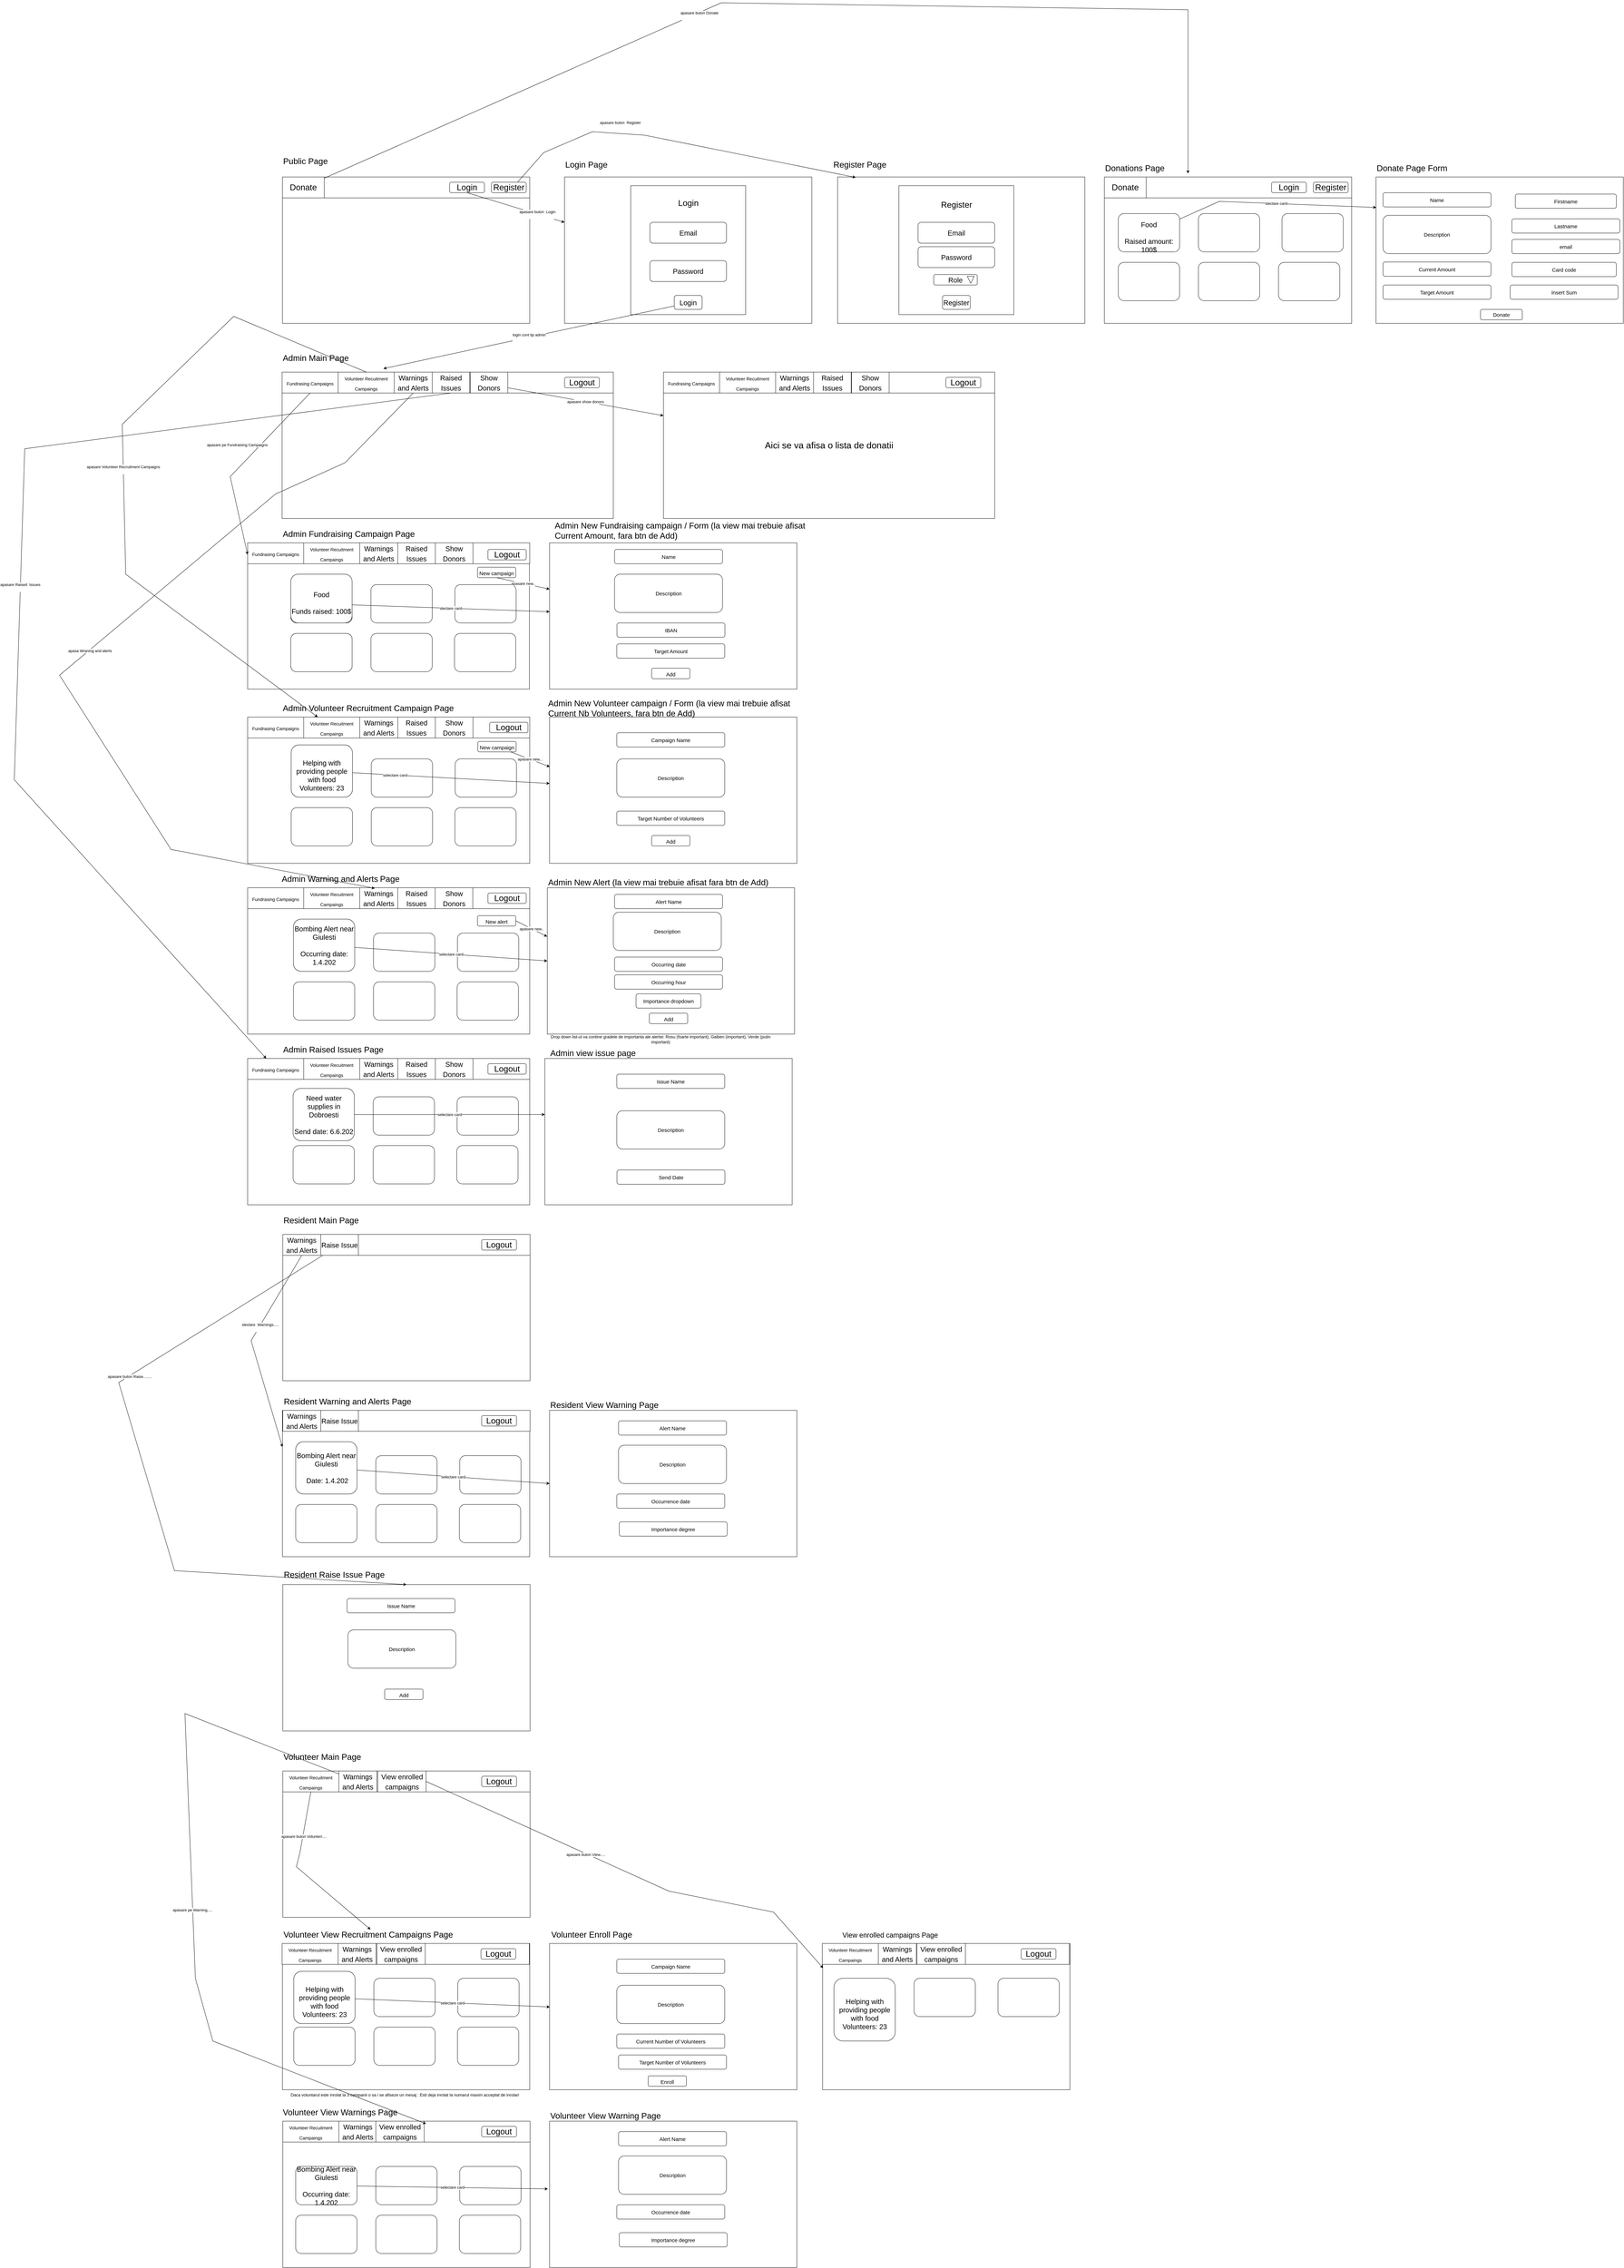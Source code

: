 <mxfile version="18.1.1" type="google"><diagram id="L2munp8O1z8t4llAF3AT" name="Page-1"><mxGraphModel grid="1" page="1" gridSize="10" guides="1" tooltips="1" connect="1" arrows="1" fold="1" pageScale="1" pageWidth="827" pageHeight="1169" math="0" shadow="0"><root><mxCell id="0"/><mxCell id="1" parent="0"/><mxCell id="J2tGbcSTO2ZQ3CiX-C7A-1" value="&lt;font style=&quot;font-size: 24px&quot;&gt;Public Page&lt;/font&gt;" style="text;html=1;strokeColor=none;fillColor=none;align=left;verticalAlign=middle;whiteSpace=wrap;rounded=0;" vertex="1" parent="1"><mxGeometry x="60" y="20" width="480" height="30" as="geometry"/></mxCell><mxCell id="J2tGbcSTO2ZQ3CiX-C7A-2" value="" style="rounded=0;whiteSpace=wrap;html=1;fontSize=26;" vertex="1" parent="1"><mxGeometry x="60" y="80" width="710" height="420" as="geometry"/></mxCell><mxCell id="iNIK1edXcDeace4pt4KK-1" value="" style="rounded=0;whiteSpace=wrap;html=1;fontSize=24;" vertex="1" parent="1"><mxGeometry x="60" y="80" width="710" height="60" as="geometry"/></mxCell><mxCell id="iNIK1edXcDeace4pt4KK-3" value="Donate" style="rounded=0;whiteSpace=wrap;html=1;fontSize=24;" vertex="1" parent="1"><mxGeometry x="60" y="80" width="120" height="60" as="geometry"/></mxCell><mxCell id="iNIK1edXcDeace4pt4KK-4" value="Login" style="rounded=1;whiteSpace=wrap;html=1;fontSize=24;" vertex="1" parent="1"><mxGeometry x="540" y="95" width="100" height="30" as="geometry"/></mxCell><mxCell id="iNIK1edXcDeace4pt4KK-5" value="Register" style="rounded=1;whiteSpace=wrap;html=1;fontSize=24;" vertex="1" parent="1"><mxGeometry x="660" y="95" width="100" height="30" as="geometry"/></mxCell><mxCell id="iNIK1edXcDeace4pt4KK-6" value="" style="rounded=0;whiteSpace=wrap;html=1;fontSize=26;" vertex="1" parent="1"><mxGeometry x="59" y="640" width="951" height="420" as="geometry"/></mxCell><mxCell id="iNIK1edXcDeace4pt4KK-7" value="&lt;font style=&quot;font-size: 24px&quot;&gt;Admin Main Page&lt;/font&gt;" style="text;html=1;strokeColor=none;fillColor=none;align=left;verticalAlign=middle;whiteSpace=wrap;rounded=0;" vertex="1" parent="1"><mxGeometry x="59" y="585" width="480" height="30" as="geometry"/></mxCell><mxCell id="iNIK1edXcDeace4pt4KK-8" value="" style="rounded=0;whiteSpace=wrap;html=1;fontSize=24;" vertex="1" parent="1"><mxGeometry x="59" y="640" width="951" height="60" as="geometry"/></mxCell><mxCell id="iNIK1edXcDeace4pt4KK-9" value="&lt;font style=&quot;font-size: 13px&quot;&gt;Fundrasing Campaigns&lt;/font&gt;" style="rounded=0;whiteSpace=wrap;html=1;fontSize=24;" vertex="1" parent="1"><mxGeometry x="59" y="640" width="161" height="60" as="geometry"/></mxCell><mxCell id="iNIK1edXcDeace4pt4KK-10" value="&lt;font style=&quot;font-size: 13px&quot;&gt;Volunteer Recuitment Campaings&lt;/font&gt;" style="rounded=0;whiteSpace=wrap;html=1;fontSize=24;" vertex="1" parent="1"><mxGeometry x="220" y="640" width="161" height="60" as="geometry"/></mxCell><mxCell id="iNIK1edXcDeace4pt4KK-11" value="&lt;span style=&quot;font-size: 20px&quot;&gt;Warnings and Alerts&lt;/span&gt;" style="rounded=0;whiteSpace=wrap;html=1;fontSize=24;" vertex="1" parent="1"><mxGeometry x="381" y="640" width="109" height="60" as="geometry"/></mxCell><mxCell id="iNIK1edXcDeace4pt4KK-12" value="&lt;span style=&quot;font-size: 20px&quot;&gt;Raised Issues&lt;/span&gt;" style="rounded=0;whiteSpace=wrap;html=1;fontSize=24;" vertex="1" parent="1"><mxGeometry x="490" y="640" width="108" height="60" as="geometry"/></mxCell><mxCell id="iNIK1edXcDeace4pt4KK-13" value="Logout" style="rounded=1;whiteSpace=wrap;html=1;fontSize=24;" vertex="1" parent="1"><mxGeometry x="870" y="655" width="100" height="30" as="geometry"/></mxCell><mxCell id="iNIK1edXcDeace4pt4KK-14" value="" style="rounded=0;whiteSpace=wrap;html=1;fontSize=26;" vertex="1" parent="1"><mxGeometry x="-40" y="1130" width="809" height="420" as="geometry"/></mxCell><mxCell id="iNIK1edXcDeace4pt4KK-15" value="" style="rounded=0;whiteSpace=wrap;html=1;fontSize=26;" vertex="1" parent="1"><mxGeometry x="60" y="1630" width="710" height="420" as="geometry"/></mxCell><mxCell id="iNIK1edXcDeace4pt4KK-16" value="" style="rounded=0;whiteSpace=wrap;html=1;fontSize=26;" vertex="1" parent="1"><mxGeometry x="-40" y="2120" width="810" height="420" as="geometry"/></mxCell><mxCell id="iNIK1edXcDeace4pt4KK-17" value="" style="rounded=0;whiteSpace=wrap;html=1;fontSize=26;" vertex="1" parent="1"><mxGeometry x="-40" y="2610" width="810" height="420" as="geometry"/></mxCell><mxCell id="iNIK1edXcDeace4pt4KK-19" value="" style="rounded=0;whiteSpace=wrap;html=1;fontSize=26;" vertex="1" parent="1"><mxGeometry x="61" y="3115" width="710" height="420" as="geometry"/></mxCell><mxCell id="iNIK1edXcDeace4pt4KK-20" value="&lt;font style=&quot;font-size: 24px&quot;&gt;Resident Main Page&lt;/font&gt;" style="text;html=1;strokeColor=none;fillColor=none;align=left;verticalAlign=middle;whiteSpace=wrap;rounded=0;" vertex="1" parent="1"><mxGeometry x="61" y="3060" width="480" height="30" as="geometry"/></mxCell><mxCell id="iNIK1edXcDeace4pt4KK-21" value="" style="rounded=0;whiteSpace=wrap;html=1;fontSize=24;" vertex="1" parent="1"><mxGeometry x="61" y="3115" width="710" height="60" as="geometry"/></mxCell><mxCell id="iNIK1edXcDeace4pt4KK-24" value="&lt;span style=&quot;font-size: 20px&quot;&gt;Warnings and Alerts&lt;/span&gt;" style="rounded=0;whiteSpace=wrap;html=1;fontSize=24;" vertex="1" parent="1"><mxGeometry x="61" y="3115" width="109" height="60" as="geometry"/></mxCell><mxCell id="iNIK1edXcDeace4pt4KK-25" value="&lt;span style=&quot;font-size: 20px&quot;&gt;Raise Issue&lt;/span&gt;" style="rounded=0;whiteSpace=wrap;html=1;fontSize=24;" vertex="1" parent="1"><mxGeometry x="170" y="3115" width="108" height="60" as="geometry"/></mxCell><mxCell id="iNIK1edXcDeace4pt4KK-26" value="Logout" style="rounded=1;whiteSpace=wrap;html=1;fontSize=24;" vertex="1" parent="1"><mxGeometry x="632" y="3130" width="100" height="30" as="geometry"/></mxCell><mxCell id="iNIK1edXcDeace4pt4KK-27" value="" style="rounded=0;whiteSpace=wrap;html=1;fontSize=26;" vertex="1" parent="1"><mxGeometry x="60" y="3620" width="710" height="420" as="geometry"/></mxCell><mxCell id="iNIK1edXcDeace4pt4KK-28" value="" style="rounded=0;whiteSpace=wrap;html=1;fontSize=26;" vertex="1" parent="1"><mxGeometry x="61" y="4120" width="710" height="420" as="geometry"/></mxCell><mxCell id="iNIK1edXcDeace4pt4KK-29" value="" style="rounded=0;whiteSpace=wrap;html=1;fontSize=26;" vertex="1" parent="1"><mxGeometry x="61" y="4655" width="710" height="420" as="geometry"/></mxCell><mxCell id="iNIK1edXcDeace4pt4KK-30" value="&lt;font style=&quot;font-size: 24px&quot;&gt;Volunteer Main Page&lt;/font&gt;" style="text;html=1;strokeColor=none;fillColor=none;align=left;verticalAlign=middle;whiteSpace=wrap;rounded=0;" vertex="1" parent="1"><mxGeometry x="61" y="4600" width="300" height="30" as="geometry"/></mxCell><mxCell id="iNIK1edXcDeace4pt4KK-31" value="" style="rounded=0;whiteSpace=wrap;html=1;fontSize=24;" vertex="1" parent="1"><mxGeometry x="61" y="4655" width="710" height="60" as="geometry"/></mxCell><mxCell id="iNIK1edXcDeace4pt4KK-33" value="&lt;font style=&quot;font-size: 13px&quot;&gt;Volunteer Recuitment Campaings&lt;/font&gt;" style="rounded=0;whiteSpace=wrap;html=1;fontSize=24;" vertex="1" parent="1"><mxGeometry x="61" y="4655" width="161" height="60" as="geometry"/></mxCell><mxCell id="iNIK1edXcDeace4pt4KK-34" value="&lt;span style=&quot;font-size: 20px&quot;&gt;Warnings and Alerts&lt;/span&gt;" style="rounded=0;whiteSpace=wrap;html=1;fontSize=24;" vertex="1" parent="1"><mxGeometry x="222" y="4655" width="109" height="60" as="geometry"/></mxCell><mxCell id="iNIK1edXcDeace4pt4KK-36" value="Logout" style="rounded=1;whiteSpace=wrap;html=1;fontSize=24;" vertex="1" parent="1"><mxGeometry x="632" y="4670" width="100" height="30" as="geometry"/></mxCell><mxCell id="iNIK1edXcDeace4pt4KK-37" value="" style="rounded=0;whiteSpace=wrap;html=1;fontSize=26;" vertex="1" parent="1"><mxGeometry x="60" y="5150" width="710" height="420" as="geometry"/></mxCell><mxCell id="iNIK1edXcDeace4pt4KK-38" value="" style="rounded=0;whiteSpace=wrap;html=1;fontSize=26;" vertex="1" parent="1"><mxGeometry x="61" y="5660" width="710" height="420" as="geometry"/></mxCell><mxCell id="iNIK1edXcDeace4pt4KK-39" value="" style="rounded=0;whiteSpace=wrap;html=1;fontSize=26;" vertex="1" parent="1"><mxGeometry x="870" y="80" width="710" height="420" as="geometry"/></mxCell><mxCell id="iNIK1edXcDeace4pt4KK-40" value="&lt;font style=&quot;font-size: 24px&quot;&gt;Login Page&lt;/font&gt;" style="text;html=1;strokeColor=none;fillColor=none;align=left;verticalAlign=middle;whiteSpace=wrap;rounded=0;" vertex="1" parent="1"><mxGeometry x="870" y="30" width="480" height="30" as="geometry"/></mxCell><mxCell id="iNIK1edXcDeace4pt4KK-41" value="" style="rounded=0;whiteSpace=wrap;html=1;fontSize=26;" vertex="1" parent="1"><mxGeometry x="1654" y="80" width="710" height="420" as="geometry"/></mxCell><mxCell id="iNIK1edXcDeace4pt4KK-42" value="&lt;font style=&quot;font-size: 24px&quot;&gt;Register Page&lt;/font&gt;" style="text;html=1;strokeColor=none;fillColor=none;align=left;verticalAlign=middle;whiteSpace=wrap;rounded=0;" vertex="1" parent="1"><mxGeometry x="1640" y="30" width="480" height="30" as="geometry"/></mxCell><mxCell id="iNIK1edXcDeace4pt4KK-43" value="" style="rounded=0;whiteSpace=wrap;html=1;fontSize=26;" vertex="1" parent="1"><mxGeometry x="1060" y="105" width="330" height="370" as="geometry"/></mxCell><mxCell id="iNIK1edXcDeace4pt4KK-44" value="Email" style="rounded=1;whiteSpace=wrap;html=1;fontSize=20;" vertex="1" parent="1"><mxGeometry x="1115" y="210" width="220" height="60" as="geometry"/></mxCell><mxCell id="iNIK1edXcDeace4pt4KK-45" value="Password" style="rounded=1;whiteSpace=wrap;html=1;fontSize=20;" vertex="1" parent="1"><mxGeometry x="1115" y="320" width="220" height="60" as="geometry"/></mxCell><mxCell id="iNIK1edXcDeace4pt4KK-46" value="Login" style="rounded=1;whiteSpace=wrap;html=1;fontSize=20;" vertex="1" parent="1"><mxGeometry x="1185" y="420" width="80" height="40" as="geometry"/></mxCell><mxCell id="iNIK1edXcDeace4pt4KK-47" value="" style="rounded=0;whiteSpace=wrap;html=1;fontSize=26;" vertex="1" parent="1"><mxGeometry x="1830" y="105" width="330" height="370" as="geometry"/></mxCell><mxCell id="iNIK1edXcDeace4pt4KK-48" value="Email" style="rounded=1;whiteSpace=wrap;html=1;fontSize=20;" vertex="1" parent="1"><mxGeometry x="1885" y="210" width="220" height="60" as="geometry"/></mxCell><mxCell id="iNIK1edXcDeace4pt4KK-49" value="Password" style="rounded=1;whiteSpace=wrap;html=1;fontSize=20;" vertex="1" parent="1"><mxGeometry x="1885" y="280" width="220" height="60" as="geometry"/></mxCell><mxCell id="iNIK1edXcDeace4pt4KK-50" value="Register" style="rounded=1;whiteSpace=wrap;html=1;fontSize=20;" vertex="1" parent="1"><mxGeometry x="1955" y="420" width="80" height="40" as="geometry"/></mxCell><mxCell id="iNIK1edXcDeace4pt4KK-51" value="&lt;span style=&quot;font-size: 24px ; text-align: left&quot;&gt;Login&lt;/span&gt;" style="text;html=1;strokeColor=none;fillColor=none;align=center;verticalAlign=middle;whiteSpace=wrap;rounded=0;fontSize=20;" vertex="1" parent="1"><mxGeometry x="1187.5" y="140" width="75" height="30" as="geometry"/></mxCell><mxCell id="iNIK1edXcDeace4pt4KK-52" value="&lt;span style=&quot;font-size: 24px ; text-align: left&quot;&gt;Register&lt;/span&gt;" style="text;html=1;strokeColor=none;fillColor=none;align=center;verticalAlign=middle;whiteSpace=wrap;rounded=0;fontSize=20;" vertex="1" parent="1"><mxGeometry x="1943.75" y="145" width="102.5" height="30" as="geometry"/></mxCell><mxCell id="iNIK1edXcDeace4pt4KK-53" value="Role" style="rounded=1;whiteSpace=wrap;html=1;fontSize=20;" vertex="1" parent="1"><mxGeometry x="1930" y="360" width="125" height="30" as="geometry"/></mxCell><mxCell id="iNIK1edXcDeace4pt4KK-54" value="" style="triangle;whiteSpace=wrap;html=1;fontSize=20;rotation=90;" vertex="1" parent="1"><mxGeometry x="2026.25" y="365" width="20" height="20" as="geometry"/></mxCell><mxCell id="iNIK1edXcDeace4pt4KK-55" value="&lt;font style=&quot;font-size: 24px&quot;&gt;Admin Fundraising Campaign Page&lt;/font&gt;" style="text;html=1;strokeColor=none;fillColor=none;align=left;verticalAlign=middle;whiteSpace=wrap;rounded=0;" vertex="1" parent="1"><mxGeometry x="59" y="1090" width="480" height="30" as="geometry"/></mxCell><mxCell id="iNIK1edXcDeace4pt4KK-57" value="" style="rounded=0;whiteSpace=wrap;html=1;fontSize=24;" vertex="1" parent="1"><mxGeometry x="-40" y="1130" width="810" height="60" as="geometry"/></mxCell><mxCell id="iNIK1edXcDeace4pt4KK-58" value="&lt;font style=&quot;font-size: 13px&quot;&gt;Fundrasing Campaigns&lt;/font&gt;" style="rounded=0;whiteSpace=wrap;html=1;fontSize=24;" vertex="1" parent="1"><mxGeometry x="-40" y="1130" width="161" height="60" as="geometry"/></mxCell><mxCell id="iNIK1edXcDeace4pt4KK-59" value="&lt;font style=&quot;font-size: 13px&quot;&gt;Volunteer Recuitment Campaings&lt;/font&gt;" style="rounded=0;whiteSpace=wrap;html=1;fontSize=24;" vertex="1" parent="1"><mxGeometry x="121" y="1130" width="161" height="60" as="geometry"/></mxCell><mxCell id="iNIK1edXcDeace4pt4KK-60" value="&lt;span style=&quot;font-size: 20px&quot;&gt;Warnings and Alerts&lt;/span&gt;" style="rounded=0;whiteSpace=wrap;html=1;fontSize=24;" vertex="1" parent="1"><mxGeometry x="282" y="1130" width="109" height="60" as="geometry"/></mxCell><mxCell id="iNIK1edXcDeace4pt4KK-61" value="&lt;span style=&quot;font-size: 20px&quot;&gt;Raised Issues&lt;/span&gt;" style="rounded=0;whiteSpace=wrap;html=1;fontSize=24;" vertex="1" parent="1"><mxGeometry x="391" y="1130" width="108" height="60" as="geometry"/></mxCell><mxCell id="iNIK1edXcDeace4pt4KK-62" value="Logout" style="rounded=1;whiteSpace=wrap;html=1;fontSize=24;" vertex="1" parent="1"><mxGeometry x="650" y="1149" width="110" height="30" as="geometry"/></mxCell><mxCell id="iNIK1edXcDeace4pt4KK-63" value="&lt;br&gt;Food&lt;br&gt;&lt;br&gt;Funds raised: 100$" style="rounded=1;whiteSpace=wrap;html=1;fontSize=20;" vertex="1" parent="1"><mxGeometry x="84" y="1250" width="176" height="110" as="geometry"/></mxCell><mxCell id="iNIK1edXcDeace4pt4KK-64" value="" style="rounded=1;whiteSpace=wrap;html=1;fontSize=20;" vertex="1" parent="1"><mxGeometry x="314" y="1250" width="176" height="110" as="geometry"/></mxCell><mxCell id="iNIK1edXcDeace4pt4KK-65" value="" style="rounded=1;whiteSpace=wrap;html=1;fontSize=20;" vertex="1" parent="1"><mxGeometry x="84" y="1390" width="176" height="110" as="geometry"/></mxCell><mxCell id="iNIK1edXcDeace4pt4KK-66" value="" style="rounded=1;whiteSpace=wrap;html=1;fontSize=20;" vertex="1" parent="1"><mxGeometry x="555" y="1250" width="176" height="110" as="geometry"/></mxCell><mxCell id="iNIK1edXcDeace4pt4KK-68" value="&lt;span style=&quot;font-size: 15px&quot;&gt;New campaign&lt;/span&gt;" style="rounded=1;whiteSpace=wrap;html=1;fontSize=24;" vertex="1" parent="1"><mxGeometry x="620" y="1200" width="110" height="30" as="geometry"/></mxCell><mxCell id="iNIK1edXcDeace4pt4KK-69" value="" style="rounded=1;whiteSpace=wrap;html=1;fontSize=20;" vertex="1" parent="1"><mxGeometry x="314" y="1390" width="176" height="110" as="geometry"/></mxCell><mxCell id="iNIK1edXcDeace4pt4KK-70" value="" style="rounded=1;whiteSpace=wrap;html=1;fontSize=20;" vertex="1" parent="1"><mxGeometry x="554" y="1390" width="176" height="110" as="geometry"/></mxCell><mxCell id="iNIK1edXcDeace4pt4KK-71" value="" style="rounded=0;whiteSpace=wrap;html=1;fontSize=26;" vertex="1" parent="1"><mxGeometry x="827" y="1130" width="710" height="420" as="geometry"/></mxCell><mxCell id="iNIK1edXcDeace4pt4KK-72" value="&lt;font style=&quot;font-size: 24px&quot;&gt;Admin New &lt;/font&gt;&lt;font style=&quot;font-size: 24px&quot;&gt;&lt;font style=&quot;font-size: 24px&quot;&gt;Fundraising &lt;/font&gt; campaign / Form (la view mai trebuie afisat Current Amount, fara btn de Add)&lt;/font&gt;" style="text;html=1;strokeColor=none;fillColor=none;align=left;verticalAlign=middle;whiteSpace=wrap;rounded=0;" vertex="1" parent="1"><mxGeometry x="840" y="1080" width="790" height="30" as="geometry"/></mxCell><mxCell id="iNIK1edXcDeace4pt4KK-73" value="&lt;span style=&quot;font-size: 15px&quot;&gt;Add&lt;/span&gt;" style="rounded=1;whiteSpace=wrap;html=1;fontSize=24;" vertex="1" parent="1"><mxGeometry x="1120" y="1490" width="110" height="30" as="geometry"/></mxCell><mxCell id="iNIK1edXcDeace4pt4KK-80" value="Name" style="rounded=1;whiteSpace=wrap;html=1;fontSize=15;" vertex="1" parent="1"><mxGeometry x="1013.5" y="1149" width="310" height="41" as="geometry"/></mxCell><mxCell id="iNIK1edXcDeace4pt4KK-81" value="IBAN" style="rounded=1;whiteSpace=wrap;html=1;fontSize=15;" vertex="1" parent="1"><mxGeometry x="1020.5" y="1360" width="310" height="41" as="geometry"/></mxCell><mxCell id="iNIK1edXcDeace4pt4KK-82" value="Description" style="rounded=1;whiteSpace=wrap;html=1;fontSize=15;" vertex="1" parent="1"><mxGeometry x="1013.5" y="1220" width="310" height="110" as="geometry"/></mxCell><mxCell id="iNIK1edXcDeace4pt4KK-83" value="Target Amount" style="rounded=1;whiteSpace=wrap;html=1;fontSize=15;" vertex="1" parent="1"><mxGeometry x="1020" y="1420" width="310" height="41" as="geometry"/></mxCell><mxCell id="zWV-WrCG7NLOkz_o4VnO-2" value="slectare card" style="endArrow=classic;html=1;rounded=0;" edge="1" parent="1" source="iNIK1edXcDeace4pt4KK-63" target="iNIK1edXcDeace4pt4KK-71"><mxGeometry width="50" height="50" relative="1" as="geometry"><mxPoint x="690" y="1370" as="sourcePoint"/><mxPoint x="740" y="1320" as="targetPoint"/></mxGeometry></mxCell><mxCell id="zWV-WrCG7NLOkz_o4VnO-3" value="apasare new.." style="endArrow=classic;html=1;rounded=0;exitX=0.5;exitY=1;exitDx=0;exitDy=0;" edge="1" parent="1" source="iNIK1edXcDeace4pt4KK-68" target="iNIK1edXcDeace4pt4KK-71"><mxGeometry width="50" height="50" relative="1" as="geometry"><mxPoint x="690" y="1370" as="sourcePoint"/><mxPoint x="740" y="1320" as="targetPoint"/></mxGeometry></mxCell><mxCell id="iNIK1edXcDeace4pt4KK-85" value="&lt;font style=&quot;font-size: 24px&quot;&gt;Admin Volunteer Recruitment Campaign Page&lt;/font&gt;" style="text;html=1;strokeColor=none;fillColor=none;align=left;verticalAlign=middle;whiteSpace=wrap;rounded=0;" vertex="1" parent="1"><mxGeometry x="59" y="1590" width="541" height="30" as="geometry"/></mxCell><mxCell id="iNIK1edXcDeace4pt4KK-86" value="" style="rounded=0;whiteSpace=wrap;html=1;fontSize=26;" vertex="1" parent="1"><mxGeometry x="-40" y="1630" width="810" height="420" as="geometry"/></mxCell><mxCell id="iNIK1edXcDeace4pt4KK-87" value="" style="rounded=0;whiteSpace=wrap;html=1;fontSize=24;" vertex="1" parent="1"><mxGeometry x="-40" y="1630" width="810" height="60" as="geometry"/></mxCell><mxCell id="iNIK1edXcDeace4pt4KK-88" value="&lt;font style=&quot;font-size: 13px&quot;&gt;Fundrasing Campaigns&lt;/font&gt;" style="rounded=0;whiteSpace=wrap;html=1;fontSize=24;" vertex="1" parent="1"><mxGeometry x="-40" y="1630" width="161" height="60" as="geometry"/></mxCell><mxCell id="iNIK1edXcDeace4pt4KK-89" value="&lt;font style=&quot;font-size: 13px&quot;&gt;Volunteer Recuitment Campaings&lt;/font&gt;" style="rounded=0;whiteSpace=wrap;html=1;fontSize=24;" vertex="1" parent="1"><mxGeometry x="121" y="1630" width="161" height="60" as="geometry"/></mxCell><mxCell id="iNIK1edXcDeace4pt4KK-90" value="&lt;span style=&quot;font-size: 20px&quot;&gt;Warnings and Alerts&lt;/span&gt;" style="rounded=0;whiteSpace=wrap;html=1;fontSize=24;" vertex="1" parent="1"><mxGeometry x="282" y="1630" width="109" height="60" as="geometry"/></mxCell><mxCell id="iNIK1edXcDeace4pt4KK-91" value="&lt;span style=&quot;font-size: 20px&quot;&gt;Raised Issues&lt;/span&gt;" style="rounded=0;whiteSpace=wrap;html=1;fontSize=24;" vertex="1" parent="1"><mxGeometry x="391" y="1630" width="108" height="60" as="geometry"/></mxCell><mxCell id="iNIK1edXcDeace4pt4KK-92" value="Logout" style="rounded=1;whiteSpace=wrap;html=1;fontSize=24;" vertex="1" parent="1"><mxGeometry x="655" y="1645" width="110" height="30" as="geometry"/></mxCell><mxCell id="iNIK1edXcDeace4pt4KK-93" value="&lt;br&gt;Helping with providing people with food&lt;br&gt;Volunteers: 23" style="rounded=1;whiteSpace=wrap;html=1;fontSize=20;" vertex="1" parent="1"><mxGeometry x="85" y="1710" width="176" height="150" as="geometry"/></mxCell><mxCell id="iNIK1edXcDeace4pt4KK-94" value="" style="rounded=1;whiteSpace=wrap;html=1;fontSize=20;" vertex="1" parent="1"><mxGeometry x="315" y="1750" width="176" height="110" as="geometry"/></mxCell><mxCell id="iNIK1edXcDeace4pt4KK-95" value="" style="rounded=1;whiteSpace=wrap;html=1;fontSize=20;" vertex="1" parent="1"><mxGeometry x="85" y="1890" width="176" height="110" as="geometry"/></mxCell><mxCell id="iNIK1edXcDeace4pt4KK-96" value="" style="rounded=1;whiteSpace=wrap;html=1;fontSize=20;" vertex="1" parent="1"><mxGeometry x="556" y="1750" width="176" height="110" as="geometry"/></mxCell><mxCell id="iNIK1edXcDeace4pt4KK-97" value="&lt;span style=&quot;font-size: 15px&quot;&gt;New campaign&lt;/span&gt;" style="rounded=1;whiteSpace=wrap;html=1;fontSize=24;" vertex="1" parent="1"><mxGeometry x="621" y="1700" width="110" height="30" as="geometry"/></mxCell><mxCell id="iNIK1edXcDeace4pt4KK-98" value="" style="rounded=1;whiteSpace=wrap;html=1;fontSize=20;" vertex="1" parent="1"><mxGeometry x="315" y="1890" width="176" height="110" as="geometry"/></mxCell><mxCell id="iNIK1edXcDeace4pt4KK-99" value="" style="rounded=1;whiteSpace=wrap;html=1;fontSize=20;" vertex="1" parent="1"><mxGeometry x="555" y="1890" width="176" height="110" as="geometry"/></mxCell><mxCell id="iNIK1edXcDeace4pt4KK-100" value="" style="rounded=0;whiteSpace=wrap;html=1;fontSize=26;" vertex="1" parent="1"><mxGeometry x="827" y="1630" width="710" height="420" as="geometry"/></mxCell><mxCell id="iNIK1edXcDeace4pt4KK-101" value="&lt;span style=&quot;font-size: 15px&quot;&gt;Add&lt;/span&gt;" style="rounded=1;whiteSpace=wrap;html=1;fontSize=24;" vertex="1" parent="1"><mxGeometry x="1120" y="1970" width="110" height="30" as="geometry"/></mxCell><mxCell id="iNIK1edXcDeace4pt4KK-102" value="Campaign Name" style="rounded=1;whiteSpace=wrap;html=1;fontSize=15;" vertex="1" parent="1"><mxGeometry x="1020" y="1675" width="310" height="41" as="geometry"/></mxCell><mxCell id="iNIK1edXcDeace4pt4KK-104" value="Description" style="rounded=1;whiteSpace=wrap;html=1;fontSize=15;" vertex="1" parent="1"><mxGeometry x="1020" y="1750" width="310" height="110" as="geometry"/></mxCell><mxCell id="iNIK1edXcDeace4pt4KK-105" value="Target Number of Volunteers" style="rounded=1;whiteSpace=wrap;html=1;fontSize=15;" vertex="1" parent="1"><mxGeometry x="1020" y="1900" width="310" height="41" as="geometry"/></mxCell><mxCell id="iNIK1edXcDeace4pt4KK-106" value="&lt;font style=&quot;font-size: 24px&quot;&gt;Admin New Volunteer campaign / Form (la view mai trebuie afisat Current Nb Volunteers, fara btn de Add)&lt;/font&gt;" style="text;html=1;strokeColor=none;fillColor=none;align=left;verticalAlign=middle;whiteSpace=wrap;rounded=0;" vertex="1" parent="1"><mxGeometry x="820.5" y="1590" width="723" height="30" as="geometry"/></mxCell><mxCell id="iNIK1edXcDeace4pt4KK-107" value="&lt;font style=&quot;font-size: 24px&quot;&gt;Admin Warning and Alerts&lt;span style=&quot;font-size: 20px ; text-align: center&quot;&gt;&amp;nbsp;&lt;/span&gt;Page&lt;/font&gt;" style="text;html=1;strokeColor=none;fillColor=none;align=left;verticalAlign=middle;whiteSpace=wrap;rounded=0;" vertex="1" parent="1"><mxGeometry x="56" y="2080" width="541" height="30" as="geometry"/></mxCell><mxCell id="zWV-WrCG7NLOkz_o4VnO-4" value="" style="endArrow=classic;html=1;rounded=0;" edge="1" parent="1" source="iNIK1edXcDeace4pt4KK-93" target="iNIK1edXcDeace4pt4KK-100"><mxGeometry width="50" height="50" relative="1" as="geometry"><mxPoint x="640" y="1910" as="sourcePoint"/><mxPoint x="690" y="1860" as="targetPoint"/></mxGeometry></mxCell><mxCell id="5ZMI13JPfIwGLG7rQw-e-11" value="selectare card" style="edgeLabel;html=1;align=center;verticalAlign=middle;resizable=0;points=[];" connectable="0" vertex="1" parent="zWV-WrCG7NLOkz_o4VnO-4"><mxGeometry x="-0.572" relative="1" as="geometry"><mxPoint as="offset"/></mxGeometry></mxCell><mxCell id="zWV-WrCG7NLOkz_o4VnO-5" value="apasare new..." style="endArrow=classic;html=1;rounded=0;entryX=0.001;entryY=0.34;entryDx=0;entryDy=0;entryPerimeter=0;" edge="1" parent="1" source="iNIK1edXcDeace4pt4KK-97" target="iNIK1edXcDeace4pt4KK-100"><mxGeometry width="50" height="50" relative="1" as="geometry"><mxPoint x="640" y="1910" as="sourcePoint"/><mxPoint x="690" y="1860" as="targetPoint"/></mxGeometry></mxCell><mxCell id="iNIK1edXcDeace4pt4KK-108" value="" style="rounded=0;whiteSpace=wrap;html=1;fontSize=15;" vertex="1" parent="1"><mxGeometry x="-40" y="2120" width="810" height="60" as="geometry"/></mxCell><mxCell id="zWV-WrCG7NLOkz_o4VnO-6" value="&lt;font style=&quot;font-size: 13px&quot;&gt;Fundrasing Campaigns&lt;/font&gt;" style="rounded=0;whiteSpace=wrap;html=1;fontSize=24;" vertex="1" parent="1"><mxGeometry x="-40" y="2120" width="161" height="60" as="geometry"/></mxCell><mxCell id="zWV-WrCG7NLOkz_o4VnO-7" value="&lt;font style=&quot;font-size: 13px&quot;&gt;Volunteer Recuitment Campaings&lt;/font&gt;" style="rounded=0;whiteSpace=wrap;html=1;fontSize=24;" vertex="1" parent="1"><mxGeometry x="121" y="2120" width="161" height="60" as="geometry"/></mxCell><mxCell id="zWV-WrCG7NLOkz_o4VnO-8" value="&lt;span style=&quot;font-size: 20px&quot;&gt;Warnings and Alerts&lt;/span&gt;" style="rounded=0;whiteSpace=wrap;html=1;fontSize=24;" vertex="1" parent="1"><mxGeometry x="282" y="2120" width="109" height="60" as="geometry"/></mxCell><mxCell id="zWV-WrCG7NLOkz_o4VnO-9" value="&lt;span style=&quot;font-size: 20px&quot;&gt;Raised Issues&lt;/span&gt;" style="rounded=0;whiteSpace=wrap;html=1;fontSize=24;" vertex="1" parent="1"><mxGeometry x="391" y="2120" width="108" height="60" as="geometry"/></mxCell><mxCell id="zWV-WrCG7NLOkz_o4VnO-10" value="Logout" style="rounded=1;whiteSpace=wrap;html=1;fontSize=24;" vertex="1" parent="1"><mxGeometry x="650" y="2135" width="110" height="30" as="geometry"/></mxCell><mxCell id="iNIK1edXcDeace4pt4KK-109" value="Bombing Alert near Giulesti&lt;br&gt;&lt;br&gt;Occurring date: 1.4.202" style="rounded=1;whiteSpace=wrap;html=1;fontSize=20;" vertex="1" parent="1"><mxGeometry x="91.5" y="2210" width="176" height="150" as="geometry"/></mxCell><mxCell id="iNIK1edXcDeace4pt4KK-110" value="" style="rounded=1;whiteSpace=wrap;html=1;fontSize=20;" vertex="1" parent="1"><mxGeometry x="321.5" y="2250" width="176" height="110" as="geometry"/></mxCell><mxCell id="iNIK1edXcDeace4pt4KK-111" value="" style="rounded=1;whiteSpace=wrap;html=1;fontSize=20;" vertex="1" parent="1"><mxGeometry x="91.5" y="2390" width="176" height="110" as="geometry"/></mxCell><mxCell id="iNIK1edXcDeace4pt4KK-112" value="" style="rounded=1;whiteSpace=wrap;html=1;fontSize=20;" vertex="1" parent="1"><mxGeometry x="562.5" y="2250" width="176" height="110" as="geometry"/></mxCell><mxCell id="iNIK1edXcDeace4pt4KK-113" value="" style="rounded=1;whiteSpace=wrap;html=1;fontSize=20;" vertex="1" parent="1"><mxGeometry x="321.5" y="2390" width="176" height="110" as="geometry"/></mxCell><mxCell id="iNIK1edXcDeace4pt4KK-114" value="" style="rounded=1;whiteSpace=wrap;html=1;fontSize=20;" vertex="1" parent="1"><mxGeometry x="561.5" y="2390" width="176" height="110" as="geometry"/></mxCell><mxCell id="JigebCRenE_HwxjrqsIj-1" value="&lt;span style=&quot;font-size: 15px&quot;&gt;New alert&lt;/span&gt;" style="rounded=1;whiteSpace=wrap;html=1;fontSize=24;" vertex="1" parent="1"><mxGeometry x="620" y="2200" width="110" height="30" as="geometry"/></mxCell><mxCell id="JigebCRenE_HwxjrqsIj-2" value="" style="rounded=0;whiteSpace=wrap;html=1;fontSize=26;" vertex="1" parent="1"><mxGeometry x="820.5" y="2120" width="710" height="420" as="geometry"/></mxCell><mxCell id="JigebCRenE_HwxjrqsIj-3" value="&lt;span style=&quot;font-size: 15px&quot;&gt;Add&lt;/span&gt;" style="rounded=1;whiteSpace=wrap;html=1;fontSize=24;" vertex="1" parent="1"><mxGeometry x="1113.5" y="2480" width="110" height="30" as="geometry"/></mxCell><mxCell id="JigebCRenE_HwxjrqsIj-4" value="Alert Name" style="rounded=1;whiteSpace=wrap;html=1;fontSize=15;" vertex="1" parent="1"><mxGeometry x="1013.5" y="2139" width="310" height="41" as="geometry"/></mxCell><mxCell id="JigebCRenE_HwxjrqsIj-5" value="Description" style="rounded=1;whiteSpace=wrap;html=1;fontSize=15;" vertex="1" parent="1"><mxGeometry x="1010" y="2190" width="310" height="110" as="geometry"/></mxCell><mxCell id="JigebCRenE_HwxjrqsIj-6" value="Importance dropdown" style="rounded=1;whiteSpace=wrap;html=1;fontSize=15;" vertex="1" parent="1"><mxGeometry x="1075.25" y="2424.5" width="186.5" height="41" as="geometry"/></mxCell><mxCell id="JigebCRenE_HwxjrqsIj-7" value="&lt;font style=&quot;font-size: 24px&quot;&gt;Admin New Alert (la view mai trebuie afisat fara btn de Add)&lt;/font&gt;" style="text;html=1;strokeColor=none;fillColor=none;align=left;verticalAlign=middle;whiteSpace=wrap;rounded=0;" vertex="1" parent="1"><mxGeometry x="820.5" y="2090" width="723" height="30" as="geometry"/></mxCell><mxCell id="JigebCRenE_HwxjrqsIj-8" value="Drop down list-ul va contine gradele de importanta ale alertei: Rosu (foarte important), Galben (important), Verde (putin important)" style="text;html=1;strokeColor=none;fillColor=none;align=center;verticalAlign=middle;whiteSpace=wrap;rounded=0;" vertex="1" parent="1"><mxGeometry x="820.5" y="2540" width="649.5" height="30" as="geometry"/></mxCell><mxCell id="Ncs1hn6UBeSAea8OIpkb-1" value="selectare card" style="endArrow=classic;html=1;rounded=0;entryX=0;entryY=0.5;entryDx=0;entryDy=0;" edge="1" parent="1" source="iNIK1edXcDeace4pt4KK-109" target="JigebCRenE_HwxjrqsIj-2"><mxGeometry width="50" height="50" relative="1" as="geometry"><mxPoint x="790" y="2350" as="sourcePoint"/><mxPoint x="840" y="2300" as="targetPoint"/></mxGeometry></mxCell><mxCell id="Ncs1hn6UBeSAea8OIpkb-2" value="apasare new.." style="endArrow=classic;html=1;rounded=0;exitX=1;exitY=0.5;exitDx=0;exitDy=0;" edge="1" parent="1" source="JigebCRenE_HwxjrqsIj-1"><mxGeometry width="50" height="50" relative="1" as="geometry"><mxPoint x="790" y="2350" as="sourcePoint"/><mxPoint x="820" y="2260" as="targetPoint"/></mxGeometry></mxCell><mxCell id="BKntVgfsPuoYHXj1ghZX-1" value="Occurring date" style="rounded=1;whiteSpace=wrap;html=1;fontSize=15;" vertex="1" parent="1"><mxGeometry x="1013.5" y="2319" width="310" height="41" as="geometry"/></mxCell><mxCell id="BKntVgfsPuoYHXj1ghZX-2" value="&lt;font style=&quot;font-size: 24px&quot;&gt;Admin Raised Issues Page&lt;/font&gt;" style="text;html=1;strokeColor=none;fillColor=none;align=left;verticalAlign=middle;whiteSpace=wrap;rounded=0;" vertex="1" parent="1"><mxGeometry x="60" y="2570" width="541" height="30" as="geometry"/></mxCell><mxCell id="BKntVgfsPuoYHXj1ghZX-3" value="" style="rounded=0;whiteSpace=wrap;html=1;fontSize=15;" vertex="1" parent="1"><mxGeometry x="-40" y="2610" width="810" height="60" as="geometry"/></mxCell><mxCell id="BKntVgfsPuoYHXj1ghZX-4" value="&lt;font style=&quot;font-size: 13px&quot;&gt;Fundrasing Campaigns&lt;/font&gt;" style="rounded=0;whiteSpace=wrap;html=1;fontSize=24;" vertex="1" parent="1"><mxGeometry x="-40" y="2610" width="161" height="60" as="geometry"/></mxCell><mxCell id="BKntVgfsPuoYHXj1ghZX-5" value="&lt;font style=&quot;font-size: 13px&quot;&gt;Volunteer Recuitment Campaings&lt;/font&gt;" style="rounded=0;whiteSpace=wrap;html=1;fontSize=24;" vertex="1" parent="1"><mxGeometry x="121" y="2610" width="161" height="60" as="geometry"/></mxCell><mxCell id="BKntVgfsPuoYHXj1ghZX-6" value="&lt;span style=&quot;font-size: 20px&quot;&gt;Warnings and Alerts&lt;/span&gt;" style="rounded=0;whiteSpace=wrap;html=1;fontSize=24;" vertex="1" parent="1"><mxGeometry x="282" y="2610" width="109" height="60" as="geometry"/></mxCell><mxCell id="BKntVgfsPuoYHXj1ghZX-7" value="&lt;span style=&quot;font-size: 20px&quot;&gt;Raised Issues&lt;/span&gt;" style="rounded=0;whiteSpace=wrap;html=1;fontSize=24;" vertex="1" parent="1"><mxGeometry x="391" y="2610" width="108" height="60" as="geometry"/></mxCell><mxCell id="BKntVgfsPuoYHXj1ghZX-8" value="Logout" style="rounded=1;whiteSpace=wrap;html=1;fontSize=24;" vertex="1" parent="1"><mxGeometry x="650" y="2625" width="110" height="30" as="geometry"/></mxCell><mxCell id="BKntVgfsPuoYHXj1ghZX-9" value="Need water supplies in Dobroesti&lt;br&gt;&lt;br&gt;Send date: 6.6.202" style="rounded=1;whiteSpace=wrap;html=1;fontSize=20;" vertex="1" parent="1"><mxGeometry x="90.5" y="2696" width="176" height="150" as="geometry"/></mxCell><mxCell id="BKntVgfsPuoYHXj1ghZX-10" value="" style="rounded=1;whiteSpace=wrap;html=1;fontSize=20;" vertex="1" parent="1"><mxGeometry x="320.5" y="2720" width="176" height="110" as="geometry"/></mxCell><mxCell id="BKntVgfsPuoYHXj1ghZX-11" value="" style="rounded=1;whiteSpace=wrap;html=1;fontSize=20;" vertex="1" parent="1"><mxGeometry x="90.5" y="2860" width="176" height="110" as="geometry"/></mxCell><mxCell id="BKntVgfsPuoYHXj1ghZX-12" value="" style="rounded=1;whiteSpace=wrap;html=1;fontSize=20;" vertex="1" parent="1"><mxGeometry x="561.5" y="2720" width="176" height="110" as="geometry"/></mxCell><mxCell id="BKntVgfsPuoYHXj1ghZX-13" value="" style="rounded=1;whiteSpace=wrap;html=1;fontSize=20;" vertex="1" parent="1"><mxGeometry x="320.5" y="2860" width="176" height="110" as="geometry"/></mxCell><mxCell id="BKntVgfsPuoYHXj1ghZX-14" value="" style="rounded=1;whiteSpace=wrap;html=1;fontSize=20;" vertex="1" parent="1"><mxGeometry x="560.5" y="2860" width="176" height="110" as="geometry"/></mxCell><mxCell id="BKntVgfsPuoYHXj1ghZX-20" value="&lt;font style=&quot;font-size: 24px&quot;&gt;Admin view issue page&lt;/font&gt;" style="text;html=1;strokeColor=none;fillColor=none;align=left;verticalAlign=middle;whiteSpace=wrap;rounded=0;" vertex="1" parent="1"><mxGeometry x="827" y="2580" width="723" height="30" as="geometry"/></mxCell><mxCell id="EefEFIawRcFbX8z8RPoS-1" value="selectare card" style="endArrow=classic;html=1;rounded=0;exitX=1;exitY=0.5;exitDx=0;exitDy=0;entryX=0;entryY=0.383;entryDx=0;entryDy=0;entryPerimeter=0;" edge="1" parent="1" source="BKntVgfsPuoYHXj1ghZX-9" target="BKntVgfsPuoYHXj1ghZX-15"><mxGeometry width="50" height="50" relative="1" as="geometry"><mxPoint x="690" y="2690" as="sourcePoint"/><mxPoint x="740" y="2640" as="targetPoint"/></mxGeometry></mxCell><mxCell id="BKntVgfsPuoYHXj1ghZX-15" value="" style="rounded=0;whiteSpace=wrap;html=1;fontSize=26;" vertex="1" parent="1"><mxGeometry x="813.5" y="2610" width="710" height="420" as="geometry"/></mxCell><mxCell id="BKntVgfsPuoYHXj1ghZX-17" value="Issue Name" style="rounded=1;whiteSpace=wrap;html=1;fontSize=15;" vertex="1" parent="1"><mxGeometry x="1020" y="2655" width="310" height="41" as="geometry"/></mxCell><mxCell id="BKntVgfsPuoYHXj1ghZX-18" value="Description" style="rounded=1;whiteSpace=wrap;html=1;fontSize=15;" vertex="1" parent="1"><mxGeometry x="1020" y="2760" width="310" height="110" as="geometry"/></mxCell><mxCell id="BKntVgfsPuoYHXj1ghZX-21" value="Send Date" style="rounded=1;whiteSpace=wrap;html=1;fontSize=15;" vertex="1" parent="1"><mxGeometry x="1020.5" y="2930" width="310" height="41" as="geometry"/></mxCell><mxCell id="BKntVgfsPuoYHXj1ghZX-22" value="" style="rounded=0;whiteSpace=wrap;html=1;fontSize=24;" vertex="1" parent="1"><mxGeometry x="61" y="3620" width="710" height="60" as="geometry"/></mxCell><mxCell id="BKntVgfsPuoYHXj1ghZX-23" value="&lt;span style=&quot;font-size: 20px&quot;&gt;Warnings and Alerts&lt;/span&gt;" style="rounded=0;whiteSpace=wrap;html=1;fontSize=24;" vertex="1" parent="1"><mxGeometry x="61" y="3620" width="109" height="60" as="geometry"/></mxCell><mxCell id="BKntVgfsPuoYHXj1ghZX-24" value="&lt;span style=&quot;font-size: 20px&quot;&gt;Raise Issue&lt;/span&gt;" style="rounded=0;whiteSpace=wrap;html=1;fontSize=24;" vertex="1" parent="1"><mxGeometry x="170" y="3620" width="108" height="60" as="geometry"/></mxCell><mxCell id="BKntVgfsPuoYHXj1ghZX-25" value="Logout" style="rounded=1;whiteSpace=wrap;html=1;fontSize=24;" vertex="1" parent="1"><mxGeometry x="632" y="3635" width="100" height="30" as="geometry"/></mxCell><mxCell id="BKntVgfsPuoYHXj1ghZX-26" value="Bombing Alert near Giulesti&lt;br&gt;&lt;br&gt;&amp;nbsp;Date: 1.4.202" style="rounded=1;whiteSpace=wrap;html=1;fontSize=20;" vertex="1" parent="1"><mxGeometry x="98" y="3710" width="176" height="150" as="geometry"/></mxCell><mxCell id="BKntVgfsPuoYHXj1ghZX-27" value="" style="rounded=1;whiteSpace=wrap;html=1;fontSize=20;" vertex="1" parent="1"><mxGeometry x="328" y="3750" width="176" height="110" as="geometry"/></mxCell><mxCell id="BKntVgfsPuoYHXj1ghZX-28" value="" style="rounded=1;whiteSpace=wrap;html=1;fontSize=20;" vertex="1" parent="1"><mxGeometry x="98" y="3890" width="176" height="110" as="geometry"/></mxCell><mxCell id="BKntVgfsPuoYHXj1ghZX-29" value="" style="rounded=1;whiteSpace=wrap;html=1;fontSize=20;" vertex="1" parent="1"><mxGeometry x="569" y="3750" width="176" height="110" as="geometry"/></mxCell><mxCell id="BKntVgfsPuoYHXj1ghZX-30" value="" style="rounded=1;whiteSpace=wrap;html=1;fontSize=20;" vertex="1" parent="1"><mxGeometry x="328" y="3890" width="176" height="110" as="geometry"/></mxCell><mxCell id="BKntVgfsPuoYHXj1ghZX-31" value="" style="rounded=1;whiteSpace=wrap;html=1;fontSize=20;" vertex="1" parent="1"><mxGeometry x="568" y="3890" width="176" height="110" as="geometry"/></mxCell><mxCell id="BKntVgfsPuoYHXj1ghZX-32" value="" style="rounded=0;whiteSpace=wrap;html=1;fontSize=26;" vertex="1" parent="1"><mxGeometry x="827" y="3620" width="710" height="420" as="geometry"/></mxCell><mxCell id="BKntVgfsPuoYHXj1ghZX-33" value="Alert Name" style="rounded=1;whiteSpace=wrap;html=1;fontSize=15;" vertex="1" parent="1"><mxGeometry x="1025" y="3650" width="310" height="41" as="geometry"/></mxCell><mxCell id="BKntVgfsPuoYHXj1ghZX-34" value="Description" style="rounded=1;whiteSpace=wrap;html=1;fontSize=15;" vertex="1" parent="1"><mxGeometry x="1025" y="3720" width="310" height="110" as="geometry"/></mxCell><mxCell id="BKntVgfsPuoYHXj1ghZX-36" value="&lt;span style=&quot;font-size: 24px&quot;&gt;Resident View Warning Page&lt;/span&gt;" style="text;html=1;strokeColor=none;fillColor=none;align=left;verticalAlign=middle;whiteSpace=wrap;rounded=0;" vertex="1" parent="1"><mxGeometry x="827" y="3590" width="723" height="30" as="geometry"/></mxCell><mxCell id="BKntVgfsPuoYHXj1ghZX-37" value="Occurrence date" style="rounded=1;whiteSpace=wrap;html=1;fontSize=15;" vertex="1" parent="1"><mxGeometry x="1020" y="3860" width="310" height="41" as="geometry"/></mxCell><mxCell id="BKntVgfsPuoYHXj1ghZX-38" value="&lt;font style=&quot;font-size: 24px&quot;&gt;Resident Warning and Alerts Page&lt;/font&gt;" style="text;html=1;strokeColor=none;fillColor=none;align=left;verticalAlign=middle;whiteSpace=wrap;rounded=0;" vertex="1" parent="1"><mxGeometry x="61.5" y="3580" width="480" height="30" as="geometry"/></mxCell><mxCell id="BKntVgfsPuoYHXj1ghZX-39" value="&lt;font style=&quot;font-size: 24px&quot;&gt;Resident Raise Issue Page&lt;/font&gt;" style="text;html=1;strokeColor=none;fillColor=none;align=left;verticalAlign=middle;whiteSpace=wrap;rounded=0;" vertex="1" parent="1"><mxGeometry x="61.5" y="4077" width="480" height="30" as="geometry"/></mxCell><mxCell id="EefEFIawRcFbX8z8RPoS-3" value="selectare card" style="endArrow=classic;html=1;rounded=0;entryX=0;entryY=0.5;entryDx=0;entryDy=0;" edge="1" parent="1" source="BKntVgfsPuoYHXj1ghZX-26" target="BKntVgfsPuoYHXj1ghZX-32"><mxGeometry width="50" height="50" relative="1" as="geometry"><mxPoint x="570" y="3910" as="sourcePoint"/><mxPoint x="620" y="3860" as="targetPoint"/></mxGeometry></mxCell><mxCell id="EefEFIawRcFbX8z8RPoS-4" value="Importance degree" style="rounded=1;whiteSpace=wrap;html=1;fontSize=15;" vertex="1" parent="1"><mxGeometry x="1027" y="3940" width="310" height="41" as="geometry"/></mxCell><mxCell id="BKntVgfsPuoYHXj1ghZX-40" value="Issue Name" style="rounded=1;whiteSpace=wrap;html=1;fontSize=15;" vertex="1" parent="1"><mxGeometry x="245.5" y="4160" width="310" height="41" as="geometry"/></mxCell><mxCell id="BKntVgfsPuoYHXj1ghZX-41" value="Description" style="rounded=1;whiteSpace=wrap;html=1;fontSize=15;" vertex="1" parent="1"><mxGeometry x="248" y="4250" width="310" height="110" as="geometry"/></mxCell><mxCell id="BKntVgfsPuoYHXj1ghZX-43" value="&lt;span style=&quot;font-size: 15px&quot;&gt;Add&lt;/span&gt;" style="rounded=1;whiteSpace=wrap;html=1;fontSize=24;" vertex="1" parent="1"><mxGeometry x="353.5" y="4420" width="110" height="30" as="geometry"/></mxCell><mxCell id="BKntVgfsPuoYHXj1ghZX-44" value="&lt;font style=&quot;font-size: 24px&quot;&gt;Volunteer View Recruitment Campaigns Page&lt;/font&gt;" style="text;html=1;strokeColor=none;fillColor=none;align=left;verticalAlign=middle;whiteSpace=wrap;rounded=0;" vertex="1" parent="1"><mxGeometry x="61" y="5110" width="539" height="30" as="geometry"/></mxCell><mxCell id="BKntVgfsPuoYHXj1ghZX-45" value="" style="rounded=0;whiteSpace=wrap;html=1;fontSize=24;" vertex="1" parent="1"><mxGeometry x="59" y="5150" width="710" height="60" as="geometry"/></mxCell><mxCell id="BKntVgfsPuoYHXj1ghZX-46" value="&lt;font style=&quot;font-size: 13px&quot;&gt;Volunteer Recuitment Campaings&lt;/font&gt;" style="rounded=0;whiteSpace=wrap;html=1;fontSize=24;" vertex="1" parent="1"><mxGeometry x="59" y="5150" width="161" height="60" as="geometry"/></mxCell><mxCell id="BKntVgfsPuoYHXj1ghZX-47" value="&lt;span style=&quot;font-size: 20px&quot;&gt;Warnings and Alerts&lt;/span&gt;" style="rounded=0;whiteSpace=wrap;html=1;fontSize=24;" vertex="1" parent="1"><mxGeometry x="220" y="5150" width="109" height="60" as="geometry"/></mxCell><mxCell id="BKntVgfsPuoYHXj1ghZX-48" value="Logout" style="rounded=1;whiteSpace=wrap;html=1;fontSize=24;" vertex="1" parent="1"><mxGeometry x="630" y="5165" width="100" height="30" as="geometry"/></mxCell><mxCell id="BKntVgfsPuoYHXj1ghZX-49" value="&lt;br&gt;Helping with providing people with food&lt;br&gt;Volunteers: 23" style="rounded=1;whiteSpace=wrap;html=1;fontSize=20;" vertex="1" parent="1"><mxGeometry x="92.5" y="5230" width="176" height="150" as="geometry"/></mxCell><mxCell id="BKntVgfsPuoYHXj1ghZX-50" value="" style="rounded=1;whiteSpace=wrap;html=1;fontSize=20;" vertex="1" parent="1"><mxGeometry x="322.5" y="5250" width="176" height="110" as="geometry"/></mxCell><mxCell id="BKntVgfsPuoYHXj1ghZX-51" value="" style="rounded=1;whiteSpace=wrap;html=1;fontSize=20;" vertex="1" parent="1"><mxGeometry x="92.5" y="5390" width="176" height="110" as="geometry"/></mxCell><mxCell id="BKntVgfsPuoYHXj1ghZX-52" value="" style="rounded=1;whiteSpace=wrap;html=1;fontSize=20;" vertex="1" parent="1"><mxGeometry x="563.5" y="5250" width="176" height="110" as="geometry"/></mxCell><mxCell id="BKntVgfsPuoYHXj1ghZX-53" value="" style="rounded=1;whiteSpace=wrap;html=1;fontSize=20;" vertex="1" parent="1"><mxGeometry x="322.5" y="5390" width="176" height="110" as="geometry"/></mxCell><mxCell id="BKntVgfsPuoYHXj1ghZX-54" value="" style="rounded=1;whiteSpace=wrap;html=1;fontSize=20;" vertex="1" parent="1"><mxGeometry x="562.5" y="5390" width="176" height="110" as="geometry"/></mxCell><mxCell id="BKntVgfsPuoYHXj1ghZX-55" value="" style="rounded=0;whiteSpace=wrap;html=1;fontSize=26;" vertex="1" parent="1"><mxGeometry x="827" y="5150" width="710" height="420" as="geometry"/></mxCell><mxCell id="BKntVgfsPuoYHXj1ghZX-56" value="&lt;span style=&quot;font-size: 15px&quot;&gt;Enroll&lt;/span&gt;" style="rounded=1;whiteSpace=wrap;html=1;fontSize=24;" vertex="1" parent="1"><mxGeometry x="1110" y="5530" width="110" height="30" as="geometry"/></mxCell><mxCell id="BKntVgfsPuoYHXj1ghZX-57" value="Campaign Name" style="rounded=1;whiteSpace=wrap;html=1;fontSize=15;" vertex="1" parent="1"><mxGeometry x="1020" y="5195" width="310" height="41" as="geometry"/></mxCell><mxCell id="BKntVgfsPuoYHXj1ghZX-58" value="Description" style="rounded=1;whiteSpace=wrap;html=1;fontSize=15;" vertex="1" parent="1"><mxGeometry x="1020" y="5270" width="310" height="110" as="geometry"/></mxCell><mxCell id="BKntVgfsPuoYHXj1ghZX-59" value="Target Number of Volunteers" style="rounded=1;whiteSpace=wrap;html=1;fontSize=15;" vertex="1" parent="1"><mxGeometry x="1025" y="5470" width="310" height="41" as="geometry"/></mxCell><mxCell id="BKntVgfsPuoYHXj1ghZX-60" value="&lt;font style=&quot;font-size: 24px&quot;&gt;Volunteer Enroll Page&lt;/font&gt;" style="text;html=1;strokeColor=none;fillColor=none;align=left;verticalAlign=middle;whiteSpace=wrap;rounded=0;" vertex="1" parent="1"><mxGeometry x="830" y="5110" width="539" height="30" as="geometry"/></mxCell><mxCell id="BKntVgfsPuoYHXj1ghZX-63" value="&lt;span style=&quot;font-size: 20px&quot;&gt;View enrolled campaigns&lt;/span&gt;" style="rounded=0;whiteSpace=wrap;html=1;fontSize=24;" vertex="1" parent="1"><mxGeometry x="331" y="5150" width="139" height="60" as="geometry"/></mxCell><mxCell id="BKntVgfsPuoYHXj1ghZX-64" value="" style="rounded=0;whiteSpace=wrap;html=1;fontSize=26;" vertex="1" parent="1"><mxGeometry x="1611" y="5150" width="710" height="420" as="geometry"/></mxCell><mxCell id="BKntVgfsPuoYHXj1ghZX-65" value="" style="rounded=0;whiteSpace=wrap;html=1;fontSize=24;" vertex="1" parent="1"><mxGeometry x="1610" y="5150" width="710" height="60" as="geometry"/></mxCell><mxCell id="BKntVgfsPuoYHXj1ghZX-66" value="&lt;font style=&quot;font-size: 13px&quot;&gt;Volunteer Recuitment Campaings&lt;/font&gt;" style="rounded=0;whiteSpace=wrap;html=1;fontSize=24;" vertex="1" parent="1"><mxGeometry x="1610" y="5150" width="161" height="60" as="geometry"/></mxCell><mxCell id="BKntVgfsPuoYHXj1ghZX-67" value="&lt;span style=&quot;font-size: 20px&quot;&gt;Warnings and Alerts&lt;/span&gt;" style="rounded=0;whiteSpace=wrap;html=1;fontSize=24;" vertex="1" parent="1"><mxGeometry x="1771" y="5150" width="109" height="60" as="geometry"/></mxCell><mxCell id="BKntVgfsPuoYHXj1ghZX-68" value="Logout" style="rounded=1;whiteSpace=wrap;html=1;fontSize=24;" vertex="1" parent="1"><mxGeometry x="2181" y="5165" width="100" height="30" as="geometry"/></mxCell><mxCell id="BKntVgfsPuoYHXj1ghZX-69" value="&lt;br&gt;Helping with providing people with food&lt;br&gt;Volunteers: 23" style="rounded=1;whiteSpace=wrap;html=1;fontSize=20;" vertex="1" parent="1"><mxGeometry x="1643.5" y="5250" width="176" height="180" as="geometry"/></mxCell><mxCell id="BKntVgfsPuoYHXj1ghZX-70" value="" style="rounded=1;whiteSpace=wrap;html=1;fontSize=20;" vertex="1" parent="1"><mxGeometry x="1873.5" y="5250" width="176" height="110" as="geometry"/></mxCell><mxCell id="BKntVgfsPuoYHXj1ghZX-72" value="" style="rounded=1;whiteSpace=wrap;html=1;fontSize=20;" vertex="1" parent="1"><mxGeometry x="2114.5" y="5250" width="176" height="110" as="geometry"/></mxCell><mxCell id="BKntVgfsPuoYHXj1ghZX-75" value="&lt;span style=&quot;font-size: 20px&quot;&gt;View enrolled campaigns&lt;/span&gt;" style="rounded=0;whiteSpace=wrap;html=1;fontSize=24;" vertex="1" parent="1"><mxGeometry x="1882" y="5150" width="139" height="60" as="geometry"/></mxCell><mxCell id="BKntVgfsPuoYHXj1ghZX-76" value="&lt;span style=&quot;font-size: 20px&quot;&gt;View enrolled campaigns Page&lt;/span&gt;" style="text;html=1;strokeColor=none;fillColor=none;align=center;verticalAlign=middle;whiteSpace=wrap;rounded=0;" vertex="1" parent="1"><mxGeometry x="1620" y="5110" width="370" height="30" as="geometry"/></mxCell><mxCell id="BKntVgfsPuoYHXj1ghZX-77" value="Daca voluntarul este inrolat la 3 campanii o sa i se afiseze un mesaj : Esti deja inrolat la numarul maxim acceptat de inrolari" style="text;html=1;strokeColor=none;fillColor=none;align=center;verticalAlign=middle;whiteSpace=wrap;rounded=0;" vertex="1" parent="1"><mxGeometry x="61.5" y="5570" width="698.5" height="30" as="geometry"/></mxCell><mxCell id="gPzPJ5Swe3eE69aBv80i-1" value="selectare card" style="endArrow=classic;html=1;rounded=0;entryX=0.001;entryY=0.434;entryDx=0;entryDy=0;entryPerimeter=0;" edge="1" parent="1" source="BKntVgfsPuoYHXj1ghZX-49" target="BKntVgfsPuoYHXj1ghZX-55"><mxGeometry width="50" height="50" relative="1" as="geometry"><mxPoint x="890" y="5400" as="sourcePoint"/><mxPoint x="940" y="5350" as="targetPoint"/></mxGeometry></mxCell><mxCell id="gPzPJ5Swe3eE69aBv80i-2" value="" style="endArrow=classic;html=1;rounded=0;exitX=1;exitY=0.5;exitDx=0;exitDy=0;entryX=0.002;entryY=0.168;entryDx=0;entryDy=0;entryPerimeter=0;" edge="1" parent="1" source="5ZMI13JPfIwGLG7rQw-e-19" target="BKntVgfsPuoYHXj1ghZX-64"><mxGeometry width="50" height="50" relative="1" as="geometry"><mxPoint x="890" y="5400" as="sourcePoint"/><mxPoint x="1600" y="5000" as="targetPoint"/><Array as="points"><mxPoint x="1170" y="5000"/><mxPoint x="1470" y="5060"/></Array></mxGeometry></mxCell><mxCell id="5ZMI13JPfIwGLG7rQw-e-16" value="apasare buton View....." style="edgeLabel;html=1;align=center;verticalAlign=middle;resizable=0;points=[];" connectable="0" vertex="1" parent="gPzPJ5Swe3eE69aBv80i-2"><mxGeometry x="-0.216" y="-3" relative="1" as="geometry"><mxPoint as="offset"/></mxGeometry></mxCell><mxCell id="BKntVgfsPuoYHXj1ghZX-97" value="Bombing Alert near Giulesti&lt;br&gt;&lt;br&gt;Occurring date: 1.4.202" style="rounded=1;whiteSpace=wrap;html=1;fontSize=20;" vertex="1" parent="1"><mxGeometry x="98" y="5790" width="176" height="110" as="geometry"/></mxCell><mxCell id="BKntVgfsPuoYHXj1ghZX-98" value="" style="rounded=1;whiteSpace=wrap;html=1;fontSize=20;" vertex="1" parent="1"><mxGeometry x="328" y="5790" width="176" height="110" as="geometry"/></mxCell><mxCell id="BKntVgfsPuoYHXj1ghZX-99" value="" style="rounded=1;whiteSpace=wrap;html=1;fontSize=20;" vertex="1" parent="1"><mxGeometry x="98" y="5930" width="176" height="110" as="geometry"/></mxCell><mxCell id="BKntVgfsPuoYHXj1ghZX-100" value="" style="rounded=1;whiteSpace=wrap;html=1;fontSize=20;" vertex="1" parent="1"><mxGeometry x="569" y="5790" width="176" height="110" as="geometry"/></mxCell><mxCell id="BKntVgfsPuoYHXj1ghZX-101" value="" style="rounded=1;whiteSpace=wrap;html=1;fontSize=20;" vertex="1" parent="1"><mxGeometry x="328" y="5930" width="176" height="110" as="geometry"/></mxCell><mxCell id="BKntVgfsPuoYHXj1ghZX-102" value="" style="rounded=1;whiteSpace=wrap;html=1;fontSize=20;" vertex="1" parent="1"><mxGeometry x="568" y="5930" width="176" height="110" as="geometry"/></mxCell><mxCell id="BKntVgfsPuoYHXj1ghZX-103" value="" style="rounded=0;whiteSpace=wrap;html=1;fontSize=26;" vertex="1" parent="1"><mxGeometry x="827" y="5660" width="710" height="420" as="geometry"/></mxCell><mxCell id="BKntVgfsPuoYHXj1ghZX-104" value="Alert Name" style="rounded=1;whiteSpace=wrap;html=1;fontSize=15;" vertex="1" parent="1"><mxGeometry x="1025" y="5690" width="310" height="41" as="geometry"/></mxCell><mxCell id="BKntVgfsPuoYHXj1ghZX-105" value="Description" style="rounded=1;whiteSpace=wrap;html=1;fontSize=15;" vertex="1" parent="1"><mxGeometry x="1025" y="5760" width="310" height="110" as="geometry"/></mxCell><mxCell id="BKntVgfsPuoYHXj1ghZX-106" value="&lt;span style=&quot;font-size: 24px&quot;&gt;Volunteer View Warning Page&lt;/span&gt;" style="text;html=1;strokeColor=none;fillColor=none;align=left;verticalAlign=middle;whiteSpace=wrap;rounded=0;" vertex="1" parent="1"><mxGeometry x="827" y="5630" width="723" height="30" as="geometry"/></mxCell><mxCell id="BKntVgfsPuoYHXj1ghZX-107" value="Occurrence date" style="rounded=1;whiteSpace=wrap;html=1;fontSize=15;" vertex="1" parent="1"><mxGeometry x="1020" y="5900" width="310" height="41" as="geometry"/></mxCell><mxCell id="BKntVgfsPuoYHXj1ghZX-108" value="Importance degree" style="rounded=1;whiteSpace=wrap;html=1;fontSize=15;" vertex="1" parent="1"><mxGeometry x="1027" y="5980" width="310" height="41" as="geometry"/></mxCell><mxCell id="BKntVgfsPuoYHXj1ghZX-109" value="" style="rounded=0;whiteSpace=wrap;html=1;fontSize=24;" vertex="1" parent="1"><mxGeometry x="61" y="5660" width="710" height="60" as="geometry"/></mxCell><mxCell id="BKntVgfsPuoYHXj1ghZX-110" value="&lt;font style=&quot;font-size: 13px&quot;&gt;Volunteer Recuitment Campaings&lt;/font&gt;" style="rounded=0;whiteSpace=wrap;html=1;fontSize=24;" vertex="1" parent="1"><mxGeometry x="61" y="5660" width="161" height="60" as="geometry"/></mxCell><mxCell id="BKntVgfsPuoYHXj1ghZX-111" value="&lt;span style=&quot;font-size: 20px&quot;&gt;Warnings and Alerts&lt;/span&gt;" style="rounded=0;whiteSpace=wrap;html=1;fontSize=24;" vertex="1" parent="1"><mxGeometry x="222" y="5660" width="109" height="60" as="geometry"/></mxCell><mxCell id="BKntVgfsPuoYHXj1ghZX-112" value="Logout" style="rounded=1;whiteSpace=wrap;html=1;fontSize=24;" vertex="1" parent="1"><mxGeometry x="632" y="5675" width="100" height="30" as="geometry"/></mxCell><mxCell id="BKntVgfsPuoYHXj1ghZX-113" value="&lt;span style=&quot;font-size: 20px&quot;&gt;View enrolled campaigns&lt;/span&gt;" style="rounded=0;whiteSpace=wrap;html=1;fontSize=24;" vertex="1" parent="1"><mxGeometry x="328" y="5660" width="139" height="60" as="geometry"/></mxCell><mxCell id="BKntVgfsPuoYHXj1ghZX-114" value="&lt;font style=&quot;font-size: 24px&quot;&gt;Volunteer View Warnings Page&lt;/font&gt;" style="text;html=1;strokeColor=none;fillColor=none;align=left;verticalAlign=middle;whiteSpace=wrap;rounded=0;" vertex="1" parent="1"><mxGeometry x="59" y="5620" width="539" height="30" as="geometry"/></mxCell><mxCell id="BKntVgfsPuoYHXj1ghZX-115" value="" style="rounded=0;whiteSpace=wrap;html=1;fontSize=26;" vertex="1" parent="1"><mxGeometry x="2420" y="80" width="710" height="420" as="geometry"/></mxCell><mxCell id="BKntVgfsPuoYHXj1ghZX-116" value="" style="rounded=0;whiteSpace=wrap;html=1;fontSize=24;" vertex="1" parent="1"><mxGeometry x="2420" y="80" width="710" height="60" as="geometry"/></mxCell><mxCell id="BKntVgfsPuoYHXj1ghZX-117" value="Donate" style="rounded=0;whiteSpace=wrap;html=1;fontSize=24;" vertex="1" parent="1"><mxGeometry x="2420" y="80" width="120" height="60" as="geometry"/></mxCell><mxCell id="BKntVgfsPuoYHXj1ghZX-118" value="Login" style="rounded=1;whiteSpace=wrap;html=1;fontSize=24;" vertex="1" parent="1"><mxGeometry x="2900" y="95" width="100" height="30" as="geometry"/></mxCell><mxCell id="BKntVgfsPuoYHXj1ghZX-119" value="Register" style="rounded=1;whiteSpace=wrap;html=1;fontSize=24;" vertex="1" parent="1"><mxGeometry x="3020" y="95" width="100" height="30" as="geometry"/></mxCell><mxCell id="8HO2Xs67KIXyJxodAzI3-1" value="selectare card" style="endArrow=classic;html=1;rounded=0;entryX=-0.007;entryY=0.463;entryDx=0;entryDy=0;entryPerimeter=0;" edge="1" parent="1" source="BKntVgfsPuoYHXj1ghZX-97" target="BKntVgfsPuoYHXj1ghZX-103"><mxGeometry width="50" height="50" relative="1" as="geometry"><mxPoint x="920" y="5720" as="sourcePoint"/><mxPoint x="970" y="5670" as="targetPoint"/></mxGeometry></mxCell><mxCell id="BKntVgfsPuoYHXj1ghZX-120" value="&lt;font style=&quot;font-size: 24px&quot;&gt;Donations Page&lt;/font&gt;" style="text;html=1;strokeColor=none;fillColor=none;align=left;verticalAlign=middle;whiteSpace=wrap;rounded=0;" vertex="1" parent="1"><mxGeometry x="2420" y="40" width="480" height="30" as="geometry"/></mxCell><mxCell id="BKntVgfsPuoYHXj1ghZX-121" value="&lt;br&gt;Food&lt;br&gt;&lt;br&gt;Funds raised: 100$" style="rounded=1;whiteSpace=wrap;html=1;fontSize=20;" vertex="1" parent="1"><mxGeometry x="84" y="1220" width="176" height="140" as="geometry"/></mxCell><mxCell id="BKntVgfsPuoYHXj1ghZX-122" value="" style="rounded=1;whiteSpace=wrap;html=1;fontSize=20;" vertex="1" parent="1"><mxGeometry x="84" y="1390" width="176" height="110" as="geometry"/></mxCell><mxCell id="BKntVgfsPuoYHXj1ghZX-123" value="" style="rounded=1;whiteSpace=wrap;html=1;fontSize=20;" vertex="1" parent="1"><mxGeometry x="2690" y="185" width="176" height="110" as="geometry"/></mxCell><mxCell id="BKntVgfsPuoYHXj1ghZX-124" value="" style="rounded=1;whiteSpace=wrap;html=1;fontSize=20;" vertex="1" parent="1"><mxGeometry x="2930" y="185" width="176" height="110" as="geometry"/></mxCell><mxCell id="BKntVgfsPuoYHXj1ghZX-125" value="" style="rounded=1;whiteSpace=wrap;html=1;fontSize=20;" vertex="1" parent="1"><mxGeometry x="2690" y="325" width="176" height="110" as="geometry"/></mxCell><mxCell id="BKntVgfsPuoYHXj1ghZX-126" value="" style="rounded=1;whiteSpace=wrap;html=1;fontSize=20;" vertex="1" parent="1"><mxGeometry x="2920" y="325" width="176" height="110" as="geometry"/></mxCell><mxCell id="BKntVgfsPuoYHXj1ghZX-127" value="&lt;br&gt;Food&lt;br&gt;&lt;br&gt;Raised amount: 100$" style="rounded=1;whiteSpace=wrap;html=1;fontSize=20;" vertex="1" parent="1"><mxGeometry x="2460" y="185" width="176" height="110" as="geometry"/></mxCell><mxCell id="BKntVgfsPuoYHXj1ghZX-128" value="" style="rounded=1;whiteSpace=wrap;html=1;fontSize=20;" vertex="1" parent="1"><mxGeometry x="2460" y="325" width="176" height="110" as="geometry"/></mxCell><mxCell id="8HO2Xs67KIXyJxodAzI3-2" value="" style="endArrow=classic;html=1;rounded=0;entryX=0;entryY=0.31;entryDx=0;entryDy=0;entryPerimeter=0;exitX=0.5;exitY=1;exitDx=0;exitDy=0;" edge="1" parent="1" source="iNIK1edXcDeace4pt4KK-4" target="iNIK1edXcDeace4pt4KK-39"><mxGeometry width="50" height="50" relative="1" as="geometry"><mxPoint x="910" y="380" as="sourcePoint"/><mxPoint x="960" y="330" as="targetPoint"/></mxGeometry></mxCell><mxCell id="5ZMI13JPfIwGLG7rQw-e-3" value="&lt;div&gt;apasare buton&amp;nbsp; Login&lt;/div&gt;&lt;div&gt;&lt;br&gt;&lt;/div&gt;" style="edgeLabel;html=1;align=center;verticalAlign=middle;resizable=0;points=[];" connectable="0" vertex="1" parent="8HO2Xs67KIXyJxodAzI3-2"><mxGeometry x="0.438" relative="1" as="geometry"><mxPoint as="offset"/></mxGeometry></mxCell><mxCell id="BKntVgfsPuoYHXj1ghZX-129" value="" style="rounded=0;whiteSpace=wrap;html=1;fontSize=26;" vertex="1" parent="1"><mxGeometry x="3200" y="80" width="710" height="420" as="geometry"/></mxCell><mxCell id="8HO2Xs67KIXyJxodAzI3-3" value="" style="endArrow=classic;html=1;rounded=0;exitX=0.75;exitY=0;exitDx=0;exitDy=0;entryX=0.073;entryY=0.003;entryDx=0;entryDy=0;entryPerimeter=0;" edge="1" parent="1" source="iNIK1edXcDeace4pt4KK-5" target="iNIK1edXcDeace4pt4KK-41"><mxGeometry width="50" height="50" relative="1" as="geometry"><mxPoint x="910" y="380" as="sourcePoint"/><mxPoint x="960" y="330" as="targetPoint"/><Array as="points"><mxPoint x="810" y="10"/><mxPoint x="950" y="-50"/><mxPoint x="1100" y="-40"/></Array></mxGeometry></mxCell><mxCell id="5ZMI13JPfIwGLG7rQw-e-4" value="&lt;div&gt;apasare buton&amp;nbsp; Register&lt;/div&gt;&lt;div&gt;&lt;br&gt;&lt;/div&gt;" style="edgeLabel;html=1;align=center;verticalAlign=middle;resizable=0;points=[];" connectable="0" vertex="1" parent="8HO2Xs67KIXyJxodAzI3-3"><mxGeometry x="-0.739" y="-2" relative="1" as="geometry"><mxPoint x="199" y="-73" as="offset"/></mxGeometry></mxCell><mxCell id="BKntVgfsPuoYHXj1ghZX-130" value="&lt;font style=&quot;font-size: 24px&quot;&gt;Donate Page Form&lt;/font&gt;" style="text;html=1;strokeColor=none;fillColor=none;align=left;verticalAlign=middle;whiteSpace=wrap;rounded=0;" vertex="1" parent="1"><mxGeometry x="3200" y="40" width="480" height="30" as="geometry"/></mxCell><mxCell id="BKntVgfsPuoYHXj1ghZX-131" value="Name" style="rounded=1;whiteSpace=wrap;html=1;fontSize=15;" vertex="1" parent="1"><mxGeometry x="3220" y="125" width="310" height="41" as="geometry"/></mxCell><mxCell id="BKntVgfsPuoYHXj1ghZX-133" value="Description" style="rounded=1;whiteSpace=wrap;html=1;fontSize=15;" vertex="1" parent="1"><mxGeometry x="3220" y="190" width="310" height="110" as="geometry"/></mxCell><mxCell id="BKntVgfsPuoYHXj1ghZX-134" value="Current Amount" style="rounded=1;whiteSpace=wrap;html=1;fontSize=15;" vertex="1" parent="1"><mxGeometry x="3220" y="324" width="310" height="41" as="geometry"/></mxCell><mxCell id="BKntVgfsPuoYHXj1ghZX-135" value="Insert Sum" style="rounded=1;whiteSpace=wrap;html=1;fontSize=15;" vertex="1" parent="1"><mxGeometry x="3585" y="390" width="310" height="41" as="geometry"/></mxCell><mxCell id="BKntVgfsPuoYHXj1ghZX-136" value="Donate" style="rounded=1;whiteSpace=wrap;html=1;fontSize=15;" vertex="1" parent="1"><mxGeometry x="3500" y="460" width="120" height="30" as="geometry"/></mxCell><mxCell id="BKntVgfsPuoYHXj1ghZX-137" value="Card code" style="rounded=1;whiteSpace=wrap;html=1;fontSize=15;" vertex="1" parent="1"><mxGeometry x="3590" y="325" width="300" height="41" as="geometry"/></mxCell><mxCell id="8HO2Xs67KIXyJxodAzI3-7" value="" style="endArrow=classic;html=1;rounded=0;entryX=0.5;entryY=1;entryDx=0;entryDy=0;" edge="1" parent="1" source="iNIK1edXcDeace4pt4KK-3" target="BKntVgfsPuoYHXj1ghZX-120"><mxGeometry width="50" height="50" relative="1" as="geometry"><mxPoint x="570" y="30" as="sourcePoint"/><mxPoint x="2320" y="-280" as="targetPoint"/><Array as="points"><mxPoint x="1320" y="-420"/><mxPoint x="2660" y="-400"/></Array></mxGeometry></mxCell><mxCell id="5ZMI13JPfIwGLG7rQw-e-2" value="&lt;div&gt;apasare buton Donate&lt;/div&gt;&lt;div&gt;&lt;br&gt;&lt;/div&gt;" style="edgeLabel;html=1;align=center;verticalAlign=middle;resizable=0;points=[];" connectable="0" vertex="1" parent="8HO2Xs67KIXyJxodAzI3-7"><mxGeometry x="-0.231" y="-6" relative="1" as="geometry"><mxPoint x="-1" y="1" as="offset"/></mxGeometry></mxCell><mxCell id="BKntVgfsPuoYHXj1ghZX-141" value="email" style="rounded=1;whiteSpace=wrap;html=1;fontSize=15;" vertex="1" parent="1"><mxGeometry x="3590" y="259" width="310" height="41" as="geometry"/></mxCell><mxCell id="BKntVgfsPuoYHXj1ghZX-142" value="Firstname" style="rounded=1;whiteSpace=wrap;html=1;fontSize=15;" vertex="1" parent="1"><mxGeometry x="3600" y="129" width="290" height="41" as="geometry"/></mxCell><mxCell id="BKntVgfsPuoYHXj1ghZX-143" value="Lastname" style="rounded=1;whiteSpace=wrap;html=1;fontSize=15;" vertex="1" parent="1"><mxGeometry x="3590" y="200" width="310" height="41" as="geometry"/></mxCell><mxCell id="BKntVgfsPuoYHXj1ghZX-144" value="Target Amount" style="rounded=1;whiteSpace=wrap;html=1;fontSize=15;" vertex="1" parent="1"><mxGeometry x="3220" y="390" width="310" height="41" as="geometry"/></mxCell><mxCell id="8HO2Xs67KIXyJxodAzI3-8" value="slectare card" style="endArrow=classic;html=1;rounded=0;entryX=0.001;entryY=0.208;entryDx=0;entryDy=0;entryPerimeter=0;" edge="1" parent="1" source="BKntVgfsPuoYHXj1ghZX-127" target="BKntVgfsPuoYHXj1ghZX-129"><mxGeometry width="50" height="50" relative="1" as="geometry"><mxPoint x="2990" y="290" as="sourcePoint"/><mxPoint x="3040" y="240" as="targetPoint"/><Array as="points"><mxPoint x="2750" y="150"/></Array></mxGeometry></mxCell><mxCell id="5ZMI13JPfIwGLG7rQw-e-5" value="&lt;div&gt;login cont tip admin&lt;/div&gt;&lt;div&gt;&lt;br&gt;&lt;/div&gt;" style="endArrow=classic;html=1;rounded=0;exitX=0;exitY=0.75;exitDx=0;exitDy=0;" edge="1" parent="1" source="iNIK1edXcDeace4pt4KK-46"><mxGeometry width="50" height="50" relative="1" as="geometry"><mxPoint x="1310" y="660" as="sourcePoint"/><mxPoint x="350" y="630" as="targetPoint"/></mxGeometry></mxCell><mxCell id="5ZMI13JPfIwGLG7rQw-e-6" value="apasare pe Fundraising Campaigns" style="endArrow=classic;html=1;rounded=0;exitX=0.5;exitY=1;exitDx=0;exitDy=0;entryX=0;entryY=0.081;entryDx=0;entryDy=0;entryPerimeter=0;" edge="1" parent="1" source="iNIK1edXcDeace4pt4KK-9" target="iNIK1edXcDeace4pt4KK-14"><mxGeometry x="-0.097" y="-48" width="50" height="50" relative="1" as="geometry"><mxPoint x="963.5" y="840" as="sourcePoint"/><mxPoint x="1013.5" y="790" as="targetPoint"/><Array as="points"><mxPoint x="-90" y="940"/></Array><mxPoint y="-1" as="offset"/></mxGeometry></mxCell><mxCell id="5ZMI13JPfIwGLG7rQw-e-7" value="&lt;div&gt;apasare Volunteer Recruitment Campaigns&lt;/div&gt;&lt;div&gt;&lt;br&gt;&lt;/div&gt;" style="endArrow=classic;html=1;rounded=0;exitX=0.5;exitY=0;exitDx=0;exitDy=0;" edge="1" parent="1" source="iNIK1edXcDeace4pt4KK-10" target="iNIK1edXcDeace4pt4KK-89"><mxGeometry width="50" height="50" relative="1" as="geometry"><mxPoint x="1070" y="1120" as="sourcePoint"/><mxPoint x="1120" y="1070" as="targetPoint"/><Array as="points"><mxPoint x="-80" y="480"/><mxPoint x="-400" y="790"/><mxPoint x="-390" y="1220"/></Array></mxGeometry></mxCell><mxCell id="5ZMI13JPfIwGLG7rQw-e-8" value="" style="endArrow=classic;html=1;rounded=0;exitX=0.5;exitY=1;exitDx=0;exitDy=0;entryX=0.395;entryY=0.029;entryDx=0;entryDy=0;entryPerimeter=0;" edge="1" parent="1" source="iNIK1edXcDeace4pt4KK-11" target="zWV-WrCG7NLOkz_o4VnO-8"><mxGeometry width="50" height="50" relative="1" as="geometry"><mxPoint x="380" y="1170" as="sourcePoint"/><mxPoint x="430" y="1120" as="targetPoint"/><Array as="points"><mxPoint x="240" y="900"/><mxPoint x="40" y="990"/><mxPoint x="-580" y="1510"/><mxPoint x="-260" y="2010"/></Array></mxGeometry></mxCell><mxCell id="5ZMI13JPfIwGLG7rQw-e-9" value="apasa Wraning and alerts" style="edgeLabel;html=1;align=center;verticalAlign=middle;resizable=0;points=[];" connectable="0" vertex="1" parent="5ZMI13JPfIwGLG7rQw-e-8"><mxGeometry x="-0.042" y="2" relative="1" as="geometry"><mxPoint as="offset"/></mxGeometry></mxCell><mxCell id="5ZMI13JPfIwGLG7rQw-e-10" value="&lt;div&gt;apasare Raised&amp;nbsp; Issues&lt;/div&gt;&lt;div&gt;&lt;br&gt;&lt;/div&gt;" style="endArrow=classic;html=1;rounded=0;exitX=0.5;exitY=1;exitDx=0;exitDy=0;" edge="1" parent="1" source="iNIK1edXcDeace4pt4KK-12" target="BKntVgfsPuoYHXj1ghZX-4"><mxGeometry width="50" height="50" relative="1" as="geometry"><mxPoint x="-150" y="1250" as="sourcePoint"/><mxPoint x="-710" y="2160" as="targetPoint"/><Array as="points"><mxPoint x="-680" y="860"/><mxPoint x="-710" y="1810"/></Array></mxGeometry></mxCell><mxCell id="5ZMI13JPfIwGLG7rQw-e-12" value="" style="endArrow=classic;html=1;rounded=0;exitX=0.5;exitY=1;exitDx=0;exitDy=0;entryX=0;entryY=0.25;entryDx=0;entryDy=0;" edge="1" parent="1" source="iNIK1edXcDeace4pt4KK-24" target="iNIK1edXcDeace4pt4KK-27"><mxGeometry width="50" height="50" relative="1" as="geometry"><mxPoint x="650" y="3710" as="sourcePoint"/><mxPoint x="-100" y="3670" as="targetPoint"/><Array as="points"><mxPoint x="-30" y="3420"/></Array></mxGeometry></mxCell><mxCell id="5ZMI13JPfIwGLG7rQw-e-13" value="&lt;div&gt;slectare&amp;nbsp; Warnings.....&lt;br&gt;&lt;/div&gt;&lt;div&gt;&lt;br&gt;&lt;/div&gt;" style="edgeLabel;html=1;align=center;verticalAlign=middle;resizable=0;points=[];" connectable="0" vertex="1" parent="5ZMI13JPfIwGLG7rQw-e-12"><mxGeometry x="-0.212" y="2" relative="1" as="geometry"><mxPoint y="1" as="offset"/></mxGeometry></mxCell><mxCell id="5ZMI13JPfIwGLG7rQw-e-14" value="" style="endArrow=classic;html=1;rounded=0;entryX=0.5;entryY=0;entryDx=0;entryDy=0;" edge="1" parent="1" source="iNIK1edXcDeace4pt4KK-25" target="iNIK1edXcDeace4pt4KK-28"><mxGeometry width="50" height="50" relative="1" as="geometry"><mxPoint x="650" y="3710" as="sourcePoint"/><mxPoint x="700" y="3660" as="targetPoint"/><Array as="points"><mxPoint x="-410" y="3540"/><mxPoint x="-250" y="4080"/></Array></mxGeometry></mxCell><mxCell id="5ZMI13JPfIwGLG7rQw-e-15" value="apasare buton Raise........" style="edgeLabel;html=1;align=center;verticalAlign=middle;resizable=0;points=[];" connectable="0" vertex="1" parent="5ZMI13JPfIwGLG7rQw-e-14"><mxGeometry x="-0.318" y="2" relative="1" as="geometry"><mxPoint as="offset"/></mxGeometry></mxCell><mxCell id="5ZMI13JPfIwGLG7rQw-e-17" value="apasare pe Warning....." style="endArrow=classic;html=1;rounded=0;entryX=1.037;entryY=0.126;entryDx=0;entryDy=0;entryPerimeter=0;" edge="1" parent="1" source="iNIK1edXcDeace4pt4KK-34" target="BKntVgfsPuoYHXj1ghZX-113"><mxGeometry width="50" height="50" relative="1" as="geometry"><mxPoint x="280" y="5210" as="sourcePoint"/><mxPoint x="630" y="5550" as="targetPoint"/><Array as="points"><mxPoint x="-220" y="4490"/><mxPoint x="-190" y="5250"/><mxPoint x="-140" y="5430"/></Array></mxGeometry></mxCell><mxCell id="5ZMI13JPfIwGLG7rQw-e-18" value="" style="endArrow=classic;html=1;rounded=0;exitX=0.5;exitY=1;exitDx=0;exitDy=0;" edge="1" parent="1" source="iNIK1edXcDeace4pt4KK-33" target="BKntVgfsPuoYHXj1ghZX-44"><mxGeometry width="50" height="50" relative="1" as="geometry"><mxPoint x="410" y="5600" as="sourcePoint"/><mxPoint x="-270" y="5300" as="targetPoint"/><Array as="points"><mxPoint x="110" y="4890"/><mxPoint x="100" y="4930"/></Array></mxGeometry></mxCell><mxCell id="5ZMI13JPfIwGLG7rQw-e-20" value="apasare buton Volunterr...." style="edgeLabel;html=1;align=center;verticalAlign=middle;resizable=0;points=[];" connectable="0" vertex="1" parent="5ZMI13JPfIwGLG7rQw-e-18"><mxGeometry x="-0.478" y="2" relative="1" as="geometry"><mxPoint y="-1" as="offset"/></mxGeometry></mxCell><mxCell id="5ZMI13JPfIwGLG7rQw-e-19" value="&lt;span style=&quot;font-size: 20px&quot;&gt;View enrolled campaigns&lt;/span&gt;" style="rounded=0;whiteSpace=wrap;html=1;fontSize=24;" vertex="1" parent="1"><mxGeometry x="333.5" y="4655" width="139" height="60" as="geometry"/></mxCell><mxCell id="dk2RQ4RGkGL2z58_RqXF-1" value="&lt;span style=&quot;font-size: 20px&quot;&gt;Show Donors&lt;br&gt;&lt;/span&gt;" style="rounded=0;whiteSpace=wrap;html=1;fontSize=24;" vertex="1" parent="1"><mxGeometry x="599" y="640" width="108" height="60" as="geometry"/></mxCell><mxCell id="dk2RQ4RGkGL2z58_RqXF-2" value="&lt;span style=&quot;font-size: 20px&quot;&gt;Show Donors&lt;br&gt;&lt;/span&gt;" style="rounded=0;whiteSpace=wrap;html=1;fontSize=24;" vertex="1" parent="1"><mxGeometry x="499" y="1130" width="108" height="60" as="geometry"/></mxCell><mxCell id="dk2RQ4RGkGL2z58_RqXF-3" value="&lt;span style=&quot;font-size: 20px&quot;&gt;Show Donors&lt;br&gt;&lt;/span&gt;" style="rounded=0;whiteSpace=wrap;html=1;fontSize=24;" vertex="1" parent="1"><mxGeometry x="499" y="1630" width="108" height="60" as="geometry"/></mxCell><mxCell id="dk2RQ4RGkGL2z58_RqXF-4" value="&lt;span style=&quot;font-size: 20px&quot;&gt;Show Donors&lt;br&gt;&lt;/span&gt;" style="rounded=0;whiteSpace=wrap;html=1;fontSize=24;" vertex="1" parent="1"><mxGeometry x="498.5" y="2120" width="108" height="60" as="geometry"/></mxCell><mxCell id="dk2RQ4RGkGL2z58_RqXF-5" value="&lt;span style=&quot;font-size: 20px&quot;&gt;Show Donors&lt;br&gt;&lt;/span&gt;" style="rounded=0;whiteSpace=wrap;html=1;fontSize=24;" vertex="1" parent="1"><mxGeometry x="499" y="2610" width="108" height="60" as="geometry"/></mxCell><mxCell id="dk2RQ4RGkGL2z58_RqXF-6" value="Occurring hour" style="rounded=1;whiteSpace=wrap;html=1;fontSize=15;" vertex="1" parent="1"><mxGeometry x="1013.5" y="2370" width="310" height="41" as="geometry"/></mxCell><mxCell id="dk2RQ4RGkGL2z58_RqXF-7" value="Aici se va afisa o lista de donatii" style="rounded=0;whiteSpace=wrap;html=1;fontSize=26;" vertex="1" parent="1"><mxGeometry x="1154" y="640" width="951" height="420" as="geometry"/></mxCell><mxCell id="dk2RQ4RGkGL2z58_RqXF-8" value="" style="rounded=0;whiteSpace=wrap;html=1;fontSize=24;" vertex="1" parent="1"><mxGeometry x="1154" y="640" width="951" height="60" as="geometry"/></mxCell><mxCell id="dk2RQ4RGkGL2z58_RqXF-9" value="&lt;font style=&quot;font-size: 13px&quot;&gt;Fundrasing Campaigns&lt;/font&gt;" style="rounded=0;whiteSpace=wrap;html=1;fontSize=24;" vertex="1" parent="1"><mxGeometry x="1154" y="640" width="161" height="60" as="geometry"/></mxCell><mxCell id="dk2RQ4RGkGL2z58_RqXF-10" value="&lt;font style=&quot;font-size: 13px&quot;&gt;Volunteer Recuitment Campaings&lt;/font&gt;" style="rounded=0;whiteSpace=wrap;html=1;fontSize=24;" vertex="1" parent="1"><mxGeometry x="1315" y="640" width="161" height="60" as="geometry"/></mxCell><mxCell id="dk2RQ4RGkGL2z58_RqXF-11" value="&lt;span style=&quot;font-size: 20px&quot;&gt;Warnings and Alerts&lt;/span&gt;" style="rounded=0;whiteSpace=wrap;html=1;fontSize=24;" vertex="1" parent="1"><mxGeometry x="1476" y="640" width="109" height="60" as="geometry"/></mxCell><mxCell id="dk2RQ4RGkGL2z58_RqXF-12" value="&lt;span style=&quot;font-size: 20px&quot;&gt;Raised Issues&lt;/span&gt;" style="rounded=0;whiteSpace=wrap;html=1;fontSize=24;" vertex="1" parent="1"><mxGeometry x="1585" y="640" width="108" height="60" as="geometry"/></mxCell><mxCell id="dk2RQ4RGkGL2z58_RqXF-13" value="Logout" style="rounded=1;whiteSpace=wrap;html=1;fontSize=24;" vertex="1" parent="1"><mxGeometry x="1965" y="655" width="100" height="30" as="geometry"/></mxCell><mxCell id="dk2RQ4RGkGL2z58_RqXF-14" value="&lt;span style=&quot;font-size: 20px&quot;&gt;Show Donors&lt;br&gt;&lt;/span&gt;" style="rounded=0;whiteSpace=wrap;html=1;fontSize=24;" vertex="1" parent="1"><mxGeometry x="1694" y="640" width="108" height="60" as="geometry"/></mxCell><mxCell id="dk2RQ4RGkGL2z58_RqXF-15" value="apasare show donors" style="endArrow=classic;html=1;rounded=0;exitX=1;exitY=0.75;exitDx=0;exitDy=0;" edge="1" parent="1" source="dk2RQ4RGkGL2z58_RqXF-1" target="dk2RQ4RGkGL2z58_RqXF-7"><mxGeometry width="50" height="50" relative="1" as="geometry"><mxPoint x="1050" y="970" as="sourcePoint"/><mxPoint x="1100" y="920" as="targetPoint"/></mxGeometry></mxCell><mxCell id="dk2RQ4RGkGL2z58_RqXF-16" value="Current Number of Volunteers" style="rounded=1;whiteSpace=wrap;html=1;fontSize=15;" vertex="1" parent="1"><mxGeometry x="1020" y="5410" width="310" height="41" as="geometry"/></mxCell></root></mxGraphModel></diagram></mxfile>